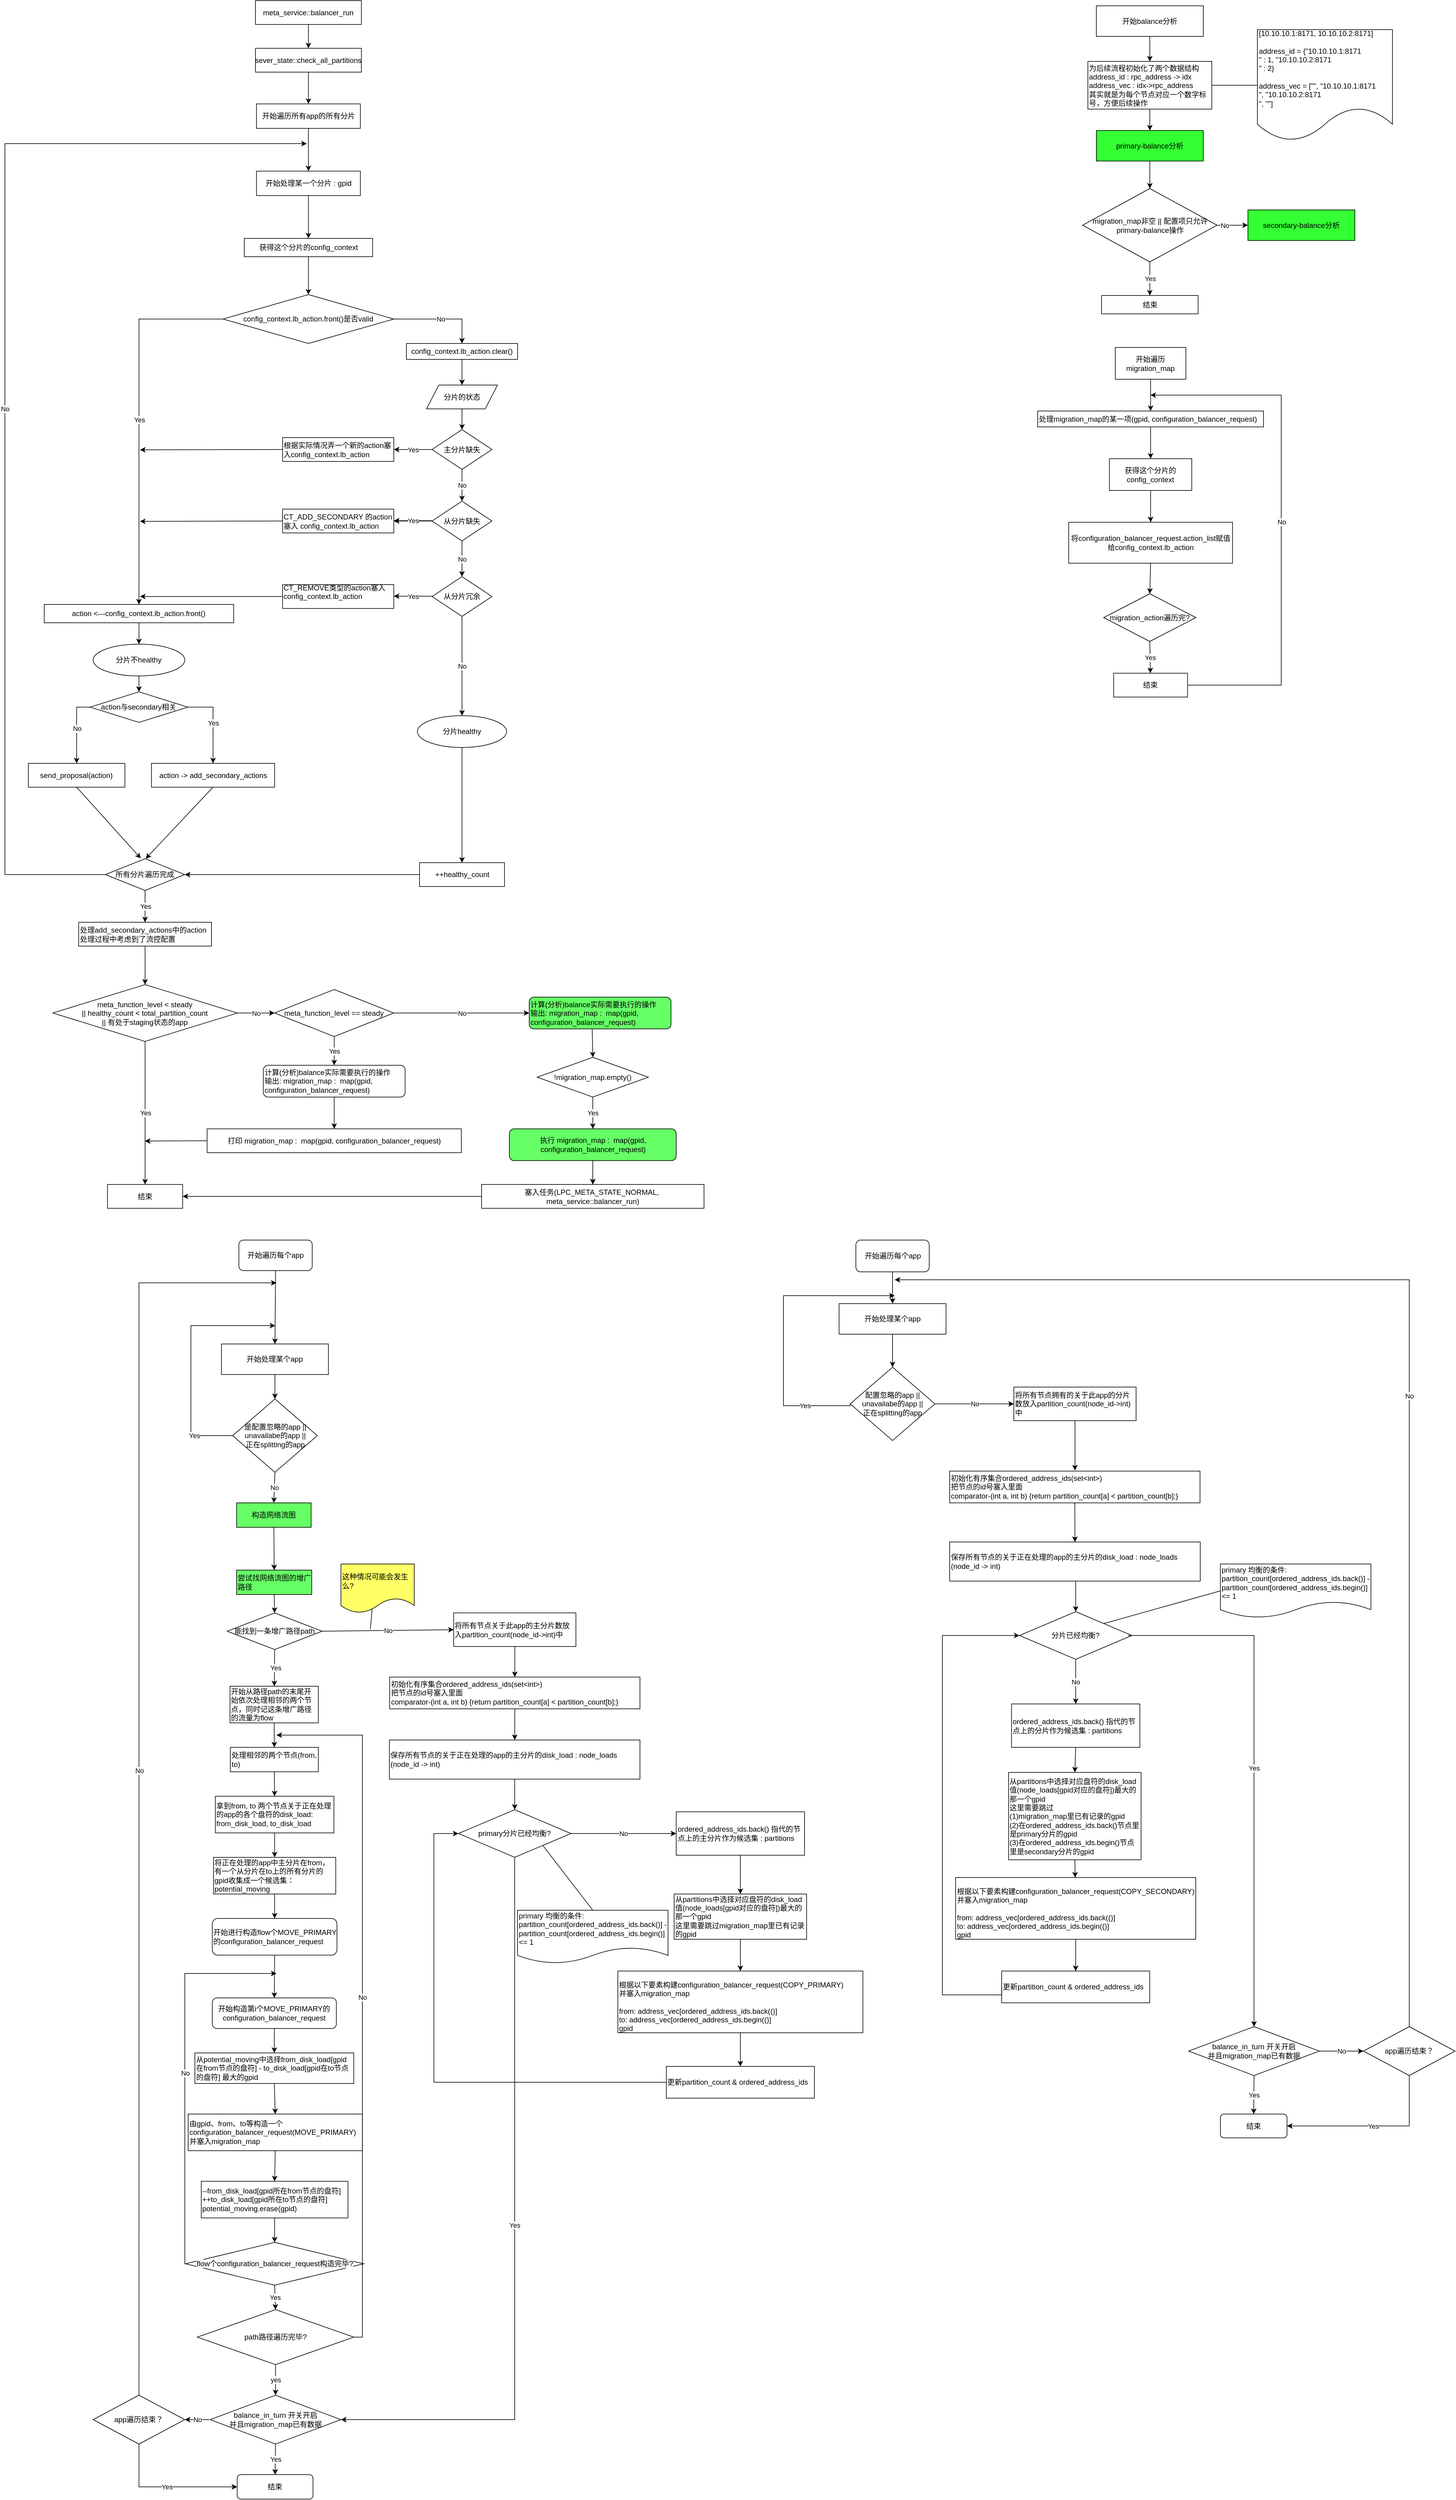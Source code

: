 <mxfile version="17.4.0" type="github">
  <diagram name="Page-1" id="edf60f1a-56cd-e834-aa8a-f176f3a09ee4">
    <mxGraphModel dx="1186" dy="764" grid="1" gridSize="13" guides="1" tooltips="1" connect="1" arrows="1" fold="1" page="1" pageScale="1" pageWidth="1200" pageHeight="1920" background="none" math="0" shadow="0">
      <root>
        <mxCell id="0" />
        <mxCell id="1" parent="0" />
        <mxCell id="inHCAh-rtTuk2Lil4JLo-1" value="开始遍历所有app的所有分片" style="rounded=0;whiteSpace=wrap;html=1;" parent="1" vertex="1">
          <mxGeometry x="489.69" y="221" width="170" height="40" as="geometry" />
        </mxCell>
        <mxCell id="inHCAh-rtTuk2Lil4JLo-2" value="开始处理某一个分片 : gpid" style="rounded=0;whiteSpace=wrap;html=1;" parent="1" vertex="1">
          <mxGeometry x="489.69" y="331" width="170" height="40" as="geometry" />
        </mxCell>
        <mxCell id="inHCAh-rtTuk2Lil4JLo-3" value="获得这个分片的config_context" style="rounded=0;whiteSpace=wrap;html=1;align=center;" parent="1" vertex="1">
          <mxGeometry x="469.69" y="441" width="210" height="30" as="geometry" />
        </mxCell>
        <mxCell id="inHCAh-rtTuk2Lil4JLo-4" value="config_context.lb_action.front()是否valid" style="rhombus;whiteSpace=wrap;html=1;" parent="1" vertex="1">
          <mxGeometry x="435" y="533" width="279.38" height="80" as="geometry" />
        </mxCell>
        <mxCell id="inHCAh-rtTuk2Lil4JLo-5" value="action &amp;lt;---config_context.lb_action.front()" style="rounded=0;whiteSpace=wrap;html=1;" parent="1" vertex="1">
          <mxGeometry x="142.38" y="1040" width="310" height="30" as="geometry" />
        </mxCell>
        <mxCell id="inHCAh-rtTuk2Lil4JLo-13" value="action与secondary相关" style="rhombus;whiteSpace=wrap;html=1;" parent="1" vertex="1">
          <mxGeometry x="217.38" y="1183" width="160" height="50" as="geometry" />
        </mxCell>
        <mxCell id="inHCAh-rtTuk2Lil4JLo-14" value="send_proposal(action)" style="rounded=0;whiteSpace=wrap;html=1;" parent="1" vertex="1">
          <mxGeometry x="116.38" y="1300" width="158" height="39" as="geometry" />
        </mxCell>
        <mxCell id="inHCAh-rtTuk2Lil4JLo-15" value="action -&amp;gt; add_secondary_actions" style="rounded=0;whiteSpace=wrap;html=1;" parent="1" vertex="1">
          <mxGeometry x="317.88" y="1300" width="201.5" height="39" as="geometry" />
        </mxCell>
        <mxCell id="inHCAh-rtTuk2Lil4JLo-18" value="meta_function_level &amp;lt; steady&lt;br&gt;|| healthy_count &amp;lt; total_partition_count&lt;br&gt;|| 有处于staging状态的app" style="rhombus;whiteSpace=wrap;html=1;align=center;" parent="1" vertex="1">
          <mxGeometry x="156.38" y="1662" width="302" height="93" as="geometry" />
        </mxCell>
        <mxCell id="inHCAh-rtTuk2Lil4JLo-19" value="结束" style="rounded=0;whiteSpace=wrap;html=1;" parent="1" vertex="1">
          <mxGeometry x="245.88" y="1989" width="123" height="39" as="geometry" />
        </mxCell>
        <mxCell id="inHCAh-rtTuk2Lil4JLo-20" value="meta_function_level == steady" style="rhombus;whiteSpace=wrap;html=1;" parent="1" vertex="1">
          <mxGeometry x="519.38" y="1670" width="195" height="77" as="geometry" />
        </mxCell>
        <mxCell id="inHCAh-rtTuk2Lil4JLo-22" value="&lt;span&gt;计算(分析)balance实际需要执行的操作&lt;/span&gt;&lt;br&gt;&lt;span&gt;输出: migration_map :&amp;nbsp;&amp;nbsp;&lt;/span&gt;&lt;span&gt;map(gpid, configuration_balancer_request)&lt;/span&gt;" style="rounded=1;whiteSpace=wrap;html=1;align=left;" parent="1" vertex="1">
          <mxGeometry x="500.88" y="1794" width="232" height="52" as="geometry" />
        </mxCell>
        <mxCell id="inHCAh-rtTuk2Lil4JLo-24" value="!migration_map.empty()" style="rhombus;whiteSpace=wrap;html=1;" parent="1" vertex="1">
          <mxGeometry x="949" y="1781" width="182" height="65" as="geometry" />
        </mxCell>
        <mxCell id="inHCAh-rtTuk2Lil4JLo-26" value="&lt;span style=&quot;text-align: left&quot;&gt;打印 migration_map :&amp;nbsp;&amp;nbsp;&lt;/span&gt;&lt;span style=&quot;text-align: left&quot;&gt;map(gpid, configuration_balancer_request)&lt;/span&gt;" style="rounded=0;whiteSpace=wrap;html=1;" parent="1" vertex="1">
          <mxGeometry x="408.88" y="1898" width="416" height="39" as="geometry" />
        </mxCell>
        <mxCell id="inHCAh-rtTuk2Lil4JLo-27" value="塞入任务(LPC_META_STATE_NORMAL,&amp;nbsp; meta_service::balancer_run)" style="rounded=0;whiteSpace=wrap;html=1;" parent="1" vertex="1">
          <mxGeometry x="858" y="1989" width="364" height="39" as="geometry" />
        </mxCell>
        <mxCell id="inHCAh-rtTuk2Lil4JLo-28" value="" style="endArrow=classic;html=1;rounded=0;exitX=0.5;exitY=1;exitDx=0;exitDy=0;entryX=0.5;entryY=0;entryDx=0;entryDy=0;" parent="1" source="inHCAh-rtTuk2Lil4JLo-1" target="inHCAh-rtTuk2Lil4JLo-2" edge="1">
          <mxGeometry width="50" height="50" relative="1" as="geometry">
            <mxPoint x="698" y="466" as="sourcePoint" />
            <mxPoint x="748" y="416" as="targetPoint" />
          </mxGeometry>
        </mxCell>
        <mxCell id="inHCAh-rtTuk2Lil4JLo-29" value="" style="endArrow=classic;html=1;rounded=0;exitX=0.5;exitY=1;exitDx=0;exitDy=0;entryX=0.5;entryY=0;entryDx=0;entryDy=0;" parent="1" source="inHCAh-rtTuk2Lil4JLo-2" target="inHCAh-rtTuk2Lil4JLo-3" edge="1">
          <mxGeometry width="50" height="50" relative="1" as="geometry">
            <mxPoint x="698" y="596" as="sourcePoint" />
            <mxPoint x="748" y="546" as="targetPoint" />
          </mxGeometry>
        </mxCell>
        <mxCell id="inHCAh-rtTuk2Lil4JLo-30" value="" style="endArrow=classic;html=1;rounded=0;exitX=0.5;exitY=1;exitDx=0;exitDy=0;entryX=0.5;entryY=0;entryDx=0;entryDy=0;" parent="1" source="inHCAh-rtTuk2Lil4JLo-3" target="inHCAh-rtTuk2Lil4JLo-4" edge="1">
          <mxGeometry width="50" height="50" relative="1" as="geometry">
            <mxPoint x="698" y="700" as="sourcePoint" />
            <mxPoint x="748" y="650" as="targetPoint" />
          </mxGeometry>
        </mxCell>
        <mxCell id="inHCAh-rtTuk2Lil4JLo-33" value="分片不healthy" style="ellipse;whiteSpace=wrap;html=1;" parent="1" vertex="1">
          <mxGeometry x="222.38" y="1105" width="150" height="52" as="geometry" />
        </mxCell>
        <mxCell id="inHCAh-rtTuk2Lil4JLo-34" value="分片的状态" style="shape=parallelogram;perimeter=parallelogramPerimeter;whiteSpace=wrap;html=1;fixedSize=1;" parent="1" vertex="1">
          <mxGeometry x="768" y="681" width="116" height="39" as="geometry" />
        </mxCell>
        <mxCell id="inHCAh-rtTuk2Lil4JLo-35" value="主分片缺失" style="rhombus;whiteSpace=wrap;html=1;" parent="1" vertex="1">
          <mxGeometry x="777" y="754" width="98" height="65" as="geometry" />
        </mxCell>
        <mxCell id="inHCAh-rtTuk2Lil4JLo-113" value="" style="edgeStyle=orthogonalEdgeStyle;rounded=0;orthogonalLoop=1;jettySize=auto;html=1;" parent="1" source="inHCAh-rtTuk2Lil4JLo-36" target="inHCAh-rtTuk2Lil4JLo-84" edge="1">
          <mxGeometry relative="1" as="geometry" />
        </mxCell>
        <mxCell id="inHCAh-rtTuk2Lil4JLo-36" value="从分片缺失" style="rhombus;whiteSpace=wrap;html=1;" parent="1" vertex="1">
          <mxGeometry x="777" y="871" width="98" height="65" as="geometry" />
        </mxCell>
        <mxCell id="inHCAh-rtTuk2Lil4JLo-37" value="从分片冗余" style="rhombus;whiteSpace=wrap;html=1;" parent="1" vertex="1">
          <mxGeometry x="777" y="994.5" width="98" height="65" as="geometry" />
        </mxCell>
        <mxCell id="inHCAh-rtTuk2Lil4JLo-38" value="" style="endArrow=classic;html=1;rounded=0;exitX=0.5;exitY=1;exitDx=0;exitDy=0;entryX=0.5;entryY=0;entryDx=0;entryDy=0;" parent="1" source="inHCAh-rtTuk2Lil4JLo-34" target="inHCAh-rtTuk2Lil4JLo-35" edge="1">
          <mxGeometry width="50" height="50" relative="1" as="geometry">
            <mxPoint x="663" y="895" as="sourcePoint" />
            <mxPoint x="713" y="845" as="targetPoint" />
          </mxGeometry>
        </mxCell>
        <mxCell id="inHCAh-rtTuk2Lil4JLo-44" value="" style="endArrow=classic;html=1;rounded=0;exitX=0.5;exitY=1;exitDx=0;exitDy=0;entryX=0.5;entryY=0;entryDx=0;entryDy=0;" parent="1" source="inHCAh-rtTuk2Lil4JLo-35" target="inHCAh-rtTuk2Lil4JLo-36" edge="1">
          <mxGeometry relative="1" as="geometry">
            <mxPoint x="572" y="897" as="sourcePoint" />
            <mxPoint x="732" y="897" as="targetPoint" />
          </mxGeometry>
        </mxCell>
        <mxCell id="inHCAh-rtTuk2Lil4JLo-45" value="No" style="edgeLabel;resizable=0;html=1;align=center;verticalAlign=middle;" parent="inHCAh-rtTuk2Lil4JLo-44" connectable="0" vertex="1">
          <mxGeometry relative="1" as="geometry" />
        </mxCell>
        <mxCell id="inHCAh-rtTuk2Lil4JLo-47" value="" style="endArrow=classic;html=1;rounded=0;entryX=0.5;entryY=0;entryDx=0;entryDy=0;exitX=0.5;exitY=1;exitDx=0;exitDy=0;" parent="1" source="inHCAh-rtTuk2Lil4JLo-36" target="inHCAh-rtTuk2Lil4JLo-37" edge="1">
          <mxGeometry relative="1" as="geometry">
            <mxPoint x="910" y="936" as="sourcePoint" />
            <mxPoint x="839" y="884" as="targetPoint" />
          </mxGeometry>
        </mxCell>
        <mxCell id="inHCAh-rtTuk2Lil4JLo-48" value="No" style="edgeLabel;resizable=0;html=1;align=center;verticalAlign=middle;" parent="inHCAh-rtTuk2Lil4JLo-47" connectable="0" vertex="1">
          <mxGeometry relative="1" as="geometry" />
        </mxCell>
        <mxCell id="inHCAh-rtTuk2Lil4JLo-49" value="" style="endArrow=classic;html=1;rounded=0;entryX=0.5;entryY=0;entryDx=0;entryDy=0;exitX=0.5;exitY=1;exitDx=0;exitDy=0;" parent="1" source="inHCAh-rtTuk2Lil4JLo-37" target="inHCAh-rtTuk2Lil4JLo-63" edge="1">
          <mxGeometry relative="1" as="geometry">
            <mxPoint x="1001" y="988" as="sourcePoint" />
            <mxPoint x="826" y="1079" as="targetPoint" />
          </mxGeometry>
        </mxCell>
        <mxCell id="inHCAh-rtTuk2Lil4JLo-50" value="No" style="edgeLabel;resizable=0;html=1;align=center;verticalAlign=middle;" parent="inHCAh-rtTuk2Lil4JLo-49" connectable="0" vertex="1">
          <mxGeometry relative="1" as="geometry" />
        </mxCell>
        <mxCell id="inHCAh-rtTuk2Lil4JLo-51" value="" style="endArrow=classic;html=1;rounded=0;exitX=0.5;exitY=1;exitDx=0;exitDy=0;entryX=0.5;entryY=0;entryDx=0;entryDy=0;" parent="1" source="inHCAh-rtTuk2Lil4JLo-5" target="inHCAh-rtTuk2Lil4JLo-33" edge="1">
          <mxGeometry width="50" height="50" relative="1" as="geometry">
            <mxPoint x="571.38" y="1194" as="sourcePoint" />
            <mxPoint x="621.38" y="1144" as="targetPoint" />
          </mxGeometry>
        </mxCell>
        <mxCell id="inHCAh-rtTuk2Lil4JLo-52" value="" style="endArrow=classic;html=1;rounded=0;exitX=0;exitY=0.5;exitDx=0;exitDy=0;entryX=0.5;entryY=0;entryDx=0;entryDy=0;edgeStyle=orthogonalEdgeStyle;" parent="1" source="inHCAh-rtTuk2Lil4JLo-4" target="inHCAh-rtTuk2Lil4JLo-5" edge="1">
          <mxGeometry relative="1" as="geometry">
            <mxPoint x="494" y="637" as="sourcePoint" />
            <mxPoint x="698" y="663" as="targetPoint" />
          </mxGeometry>
        </mxCell>
        <mxCell id="inHCAh-rtTuk2Lil4JLo-53" value="Yes" style="edgeLabel;resizable=0;html=1;align=center;verticalAlign=middle;" parent="inHCAh-rtTuk2Lil4JLo-52" connectable="0" vertex="1">
          <mxGeometry relative="1" as="geometry" />
        </mxCell>
        <mxCell id="inHCAh-rtTuk2Lil4JLo-54" value="" style="endArrow=classic;html=1;rounded=0;exitX=1;exitY=0.5;exitDx=0;exitDy=0;entryX=0.5;entryY=0;entryDx=0;entryDy=0;edgeStyle=orthogonalEdgeStyle;" parent="1" source="inHCAh-rtTuk2Lil4JLo-4" target="inHCAh-rtTuk2Lil4JLo-81" edge="1">
          <mxGeometry relative="1" as="geometry">
            <mxPoint x="1047" y="533" as="sourcePoint" />
            <mxPoint x="962" y="641" as="targetPoint" />
          </mxGeometry>
        </mxCell>
        <mxCell id="inHCAh-rtTuk2Lil4JLo-55" value="No" style="edgeLabel;resizable=0;html=1;align=center;verticalAlign=middle;" parent="inHCAh-rtTuk2Lil4JLo-54" connectable="0" vertex="1">
          <mxGeometry relative="1" as="geometry" />
        </mxCell>
        <mxCell id="inHCAh-rtTuk2Lil4JLo-56" value="" style="endArrow=classic;html=1;rounded=0;exitX=0.5;exitY=1;exitDx=0;exitDy=0;entryX=0.5;entryY=0;entryDx=0;entryDy=0;" parent="1" source="inHCAh-rtTuk2Lil4JLo-33" target="inHCAh-rtTuk2Lil4JLo-13" edge="1">
          <mxGeometry width="50" height="50" relative="1" as="geometry">
            <mxPoint x="103.38" y="1103" as="sourcePoint" />
            <mxPoint x="153.38" y="1053" as="targetPoint" />
          </mxGeometry>
        </mxCell>
        <mxCell id="inHCAh-rtTuk2Lil4JLo-58" value="" style="endArrow=classic;html=1;rounded=0;exitX=0;exitY=0.5;exitDx=0;exitDy=0;edgeStyle=orthogonalEdgeStyle;entryX=0.5;entryY=0;entryDx=0;entryDy=0;" parent="1" source="inHCAh-rtTuk2Lil4JLo-13" target="inHCAh-rtTuk2Lil4JLo-14" edge="1">
          <mxGeometry relative="1" as="geometry">
            <mxPoint x="90.38" y="1235" as="sourcePoint" />
            <mxPoint x="195" y="1293.5" as="targetPoint" />
          </mxGeometry>
        </mxCell>
        <mxCell id="inHCAh-rtTuk2Lil4JLo-59" value="No" style="edgeLabel;resizable=0;html=1;align=center;verticalAlign=middle;" parent="inHCAh-rtTuk2Lil4JLo-58" connectable="0" vertex="1">
          <mxGeometry relative="1" as="geometry" />
        </mxCell>
        <mxCell id="inHCAh-rtTuk2Lil4JLo-60" value="" style="endArrow=classic;html=1;rounded=0;entryX=0.5;entryY=0;entryDx=0;entryDy=0;exitX=1;exitY=0.5;exitDx=0;exitDy=0;edgeStyle=orthogonalEdgeStyle;" parent="1" source="inHCAh-rtTuk2Lil4JLo-13" target="inHCAh-rtTuk2Lil4JLo-15" edge="1">
          <mxGeometry relative="1" as="geometry">
            <mxPoint x="230.38" y="1221" as="sourcePoint" />
            <mxPoint x="208.38" y="1313" as="targetPoint" />
          </mxGeometry>
        </mxCell>
        <mxCell id="inHCAh-rtTuk2Lil4JLo-61" value="Yes" style="edgeLabel;resizable=0;html=1;align=center;verticalAlign=middle;" parent="inHCAh-rtTuk2Lil4JLo-60" connectable="0" vertex="1">
          <mxGeometry relative="1" as="geometry" />
        </mxCell>
        <mxCell id="inHCAh-rtTuk2Lil4JLo-62" value="++healthy_count" style="rounded=0;whiteSpace=wrap;html=1;" parent="1" vertex="1">
          <mxGeometry x="756.5" y="1462.5" width="139" height="39" as="geometry" />
        </mxCell>
        <mxCell id="inHCAh-rtTuk2Lil4JLo-63" value="分片healthy" style="ellipse;whiteSpace=wrap;html=1;" parent="1" vertex="1">
          <mxGeometry x="753" y="1222" width="146" height="52" as="geometry" />
        </mxCell>
        <mxCell id="inHCAh-rtTuk2Lil4JLo-64" value="" style="endArrow=classic;html=1;rounded=0;exitX=0.5;exitY=1;exitDx=0;exitDy=0;entryX=0.5;entryY=0;entryDx=0;entryDy=0;" parent="1" source="inHCAh-rtTuk2Lil4JLo-63" target="inHCAh-rtTuk2Lil4JLo-62" edge="1">
          <mxGeometry width="50" height="50" relative="1" as="geometry">
            <mxPoint x="572" y="1194" as="sourcePoint" />
            <mxPoint x="622" y="1144" as="targetPoint" />
          </mxGeometry>
        </mxCell>
        <mxCell id="inHCAh-rtTuk2Lil4JLo-65" value="" style="endArrow=classic;html=1;rounded=0;exitX=0.5;exitY=1;exitDx=0;exitDy=0;entryX=0.463;entryY=-0.013;entryDx=0;entryDy=0;entryPerimeter=0;" parent="1" edge="1">
          <mxGeometry width="50" height="50" relative="1" as="geometry">
            <mxPoint x="195.38" y="1339" as="sourcePoint" />
            <mxPoint x="300.375" y="1455.493" as="targetPoint" />
          </mxGeometry>
        </mxCell>
        <mxCell id="inHCAh-rtTuk2Lil4JLo-66" value="" style="endArrow=classic;html=1;rounded=0;exitX=0.5;exitY=1;exitDx=0;exitDy=0;entryX=0.5;entryY=0;entryDx=0;entryDy=0;" parent="1" source="inHCAh-rtTuk2Lil4JLo-15" edge="1">
          <mxGeometry width="50" height="50" relative="1" as="geometry">
            <mxPoint x="493.38" y="1441" as="sourcePoint" />
            <mxPoint x="308.415" y="1456" as="targetPoint" />
          </mxGeometry>
        </mxCell>
        <mxCell id="inHCAh-rtTuk2Lil4JLo-68" value="处理add_secondary_actions中的action&lt;br&gt;处理过程中考虑到了流控配置" style="rounded=0;whiteSpace=wrap;html=1;align=left;" parent="1" vertex="1">
          <mxGeometry x="198.73" y="1560" width="217.31" height="39" as="geometry" />
        </mxCell>
        <mxCell id="inHCAh-rtTuk2Lil4JLo-69" value="所有分片遍历完成" style="rhombus;whiteSpace=wrap;html=1;" parent="1" vertex="1">
          <mxGeometry x="242.38" y="1456" width="130" height="52" as="geometry" />
        </mxCell>
        <mxCell id="inHCAh-rtTuk2Lil4JLo-71" value="" style="endArrow=classic;html=1;rounded=0;exitX=0;exitY=0.5;exitDx=0;exitDy=0;edgeStyle=orthogonalEdgeStyle;" parent="1" source="inHCAh-rtTuk2Lil4JLo-69" edge="1">
          <mxGeometry relative="1" as="geometry">
            <mxPoint x="117" y="1235" as="sourcePoint" />
            <mxPoint x="572" y="286" as="targetPoint" />
            <Array as="points">
              <mxPoint x="78" y="1482" />
              <mxPoint x="78" y="286" />
            </Array>
          </mxGeometry>
        </mxCell>
        <mxCell id="inHCAh-rtTuk2Lil4JLo-72" value="No" style="edgeLabel;resizable=0;html=1;align=center;verticalAlign=middle;" parent="inHCAh-rtTuk2Lil4JLo-71" connectable="0" vertex="1">
          <mxGeometry relative="1" as="geometry" />
        </mxCell>
        <mxCell id="inHCAh-rtTuk2Lil4JLo-74" value="" style="endArrow=classic;html=1;rounded=0;exitX=0.5;exitY=1;exitDx=0;exitDy=0;entryX=0.5;entryY=0;entryDx=0;entryDy=0;" parent="1" source="inHCAh-rtTuk2Lil4JLo-69" target="inHCAh-rtTuk2Lil4JLo-68" edge="1">
          <mxGeometry relative="1" as="geometry">
            <mxPoint x="169" y="1306.5" as="sourcePoint" />
            <mxPoint x="269" y="1306.5" as="targetPoint" />
          </mxGeometry>
        </mxCell>
        <mxCell id="inHCAh-rtTuk2Lil4JLo-75" value="Yes" style="edgeLabel;resizable=0;html=1;align=center;verticalAlign=middle;" parent="inHCAh-rtTuk2Lil4JLo-74" connectable="0" vertex="1">
          <mxGeometry relative="1" as="geometry" />
        </mxCell>
        <mxCell id="inHCAh-rtTuk2Lil4JLo-77" value="" style="endArrow=classic;html=1;rounded=0;exitX=0;exitY=0.5;exitDx=0;exitDy=0;entryX=1;entryY=0.5;entryDx=0;entryDy=0;" parent="1" source="inHCAh-rtTuk2Lil4JLo-62" target="inHCAh-rtTuk2Lil4JLo-69" edge="1">
          <mxGeometry relative="1" as="geometry">
            <mxPoint x="585" y="1261" as="sourcePoint" />
            <mxPoint x="685" y="1261" as="targetPoint" />
          </mxGeometry>
        </mxCell>
        <mxCell id="inHCAh-rtTuk2Lil4JLo-79" value="" style="endArrow=classic;html=1;rounded=0;exitX=0.5;exitY=1;exitDx=0;exitDy=0;entryX=0.5;entryY=0;entryDx=0;entryDy=0;" parent="1" source="inHCAh-rtTuk2Lil4JLo-68" target="inHCAh-rtTuk2Lil4JLo-18" edge="1">
          <mxGeometry width="50" height="50" relative="1" as="geometry">
            <mxPoint x="533" y="1590" as="sourcePoint" />
            <mxPoint x="583" y="1540" as="targetPoint" />
          </mxGeometry>
        </mxCell>
        <mxCell id="inHCAh-rtTuk2Lil4JLo-81" value="&lt;span&gt;config_context.lb_action.clear()&lt;/span&gt;" style="rounded=0;whiteSpace=wrap;html=1;" parent="1" vertex="1">
          <mxGeometry x="735" y="613" width="182" height="26" as="geometry" />
        </mxCell>
        <mxCell id="inHCAh-rtTuk2Lil4JLo-82" value="" style="endArrow=classic;html=1;rounded=0;exitX=0.5;exitY=1;exitDx=0;exitDy=0;" parent="1" source="inHCAh-rtTuk2Lil4JLo-81" target="inHCAh-rtTuk2Lil4JLo-34" edge="1">
          <mxGeometry width="50" height="50" relative="1" as="geometry">
            <mxPoint x="533" y="791" as="sourcePoint" />
            <mxPoint x="583" y="741" as="targetPoint" />
          </mxGeometry>
        </mxCell>
        <mxCell id="inHCAh-rtTuk2Lil4JLo-83" value="根据实际情况弄一个新的action塞入config_context.lb_action" style="rounded=0;whiteSpace=wrap;html=1;align=left;" parent="1" vertex="1">
          <mxGeometry x="532.38" y="767" width="182" height="39" as="geometry" />
        </mxCell>
        <mxCell id="inHCAh-rtTuk2Lil4JLo-84" value="CT_ADD_SECONDARY 的action塞入 config_context.lb_action" style="rounded=0;whiteSpace=wrap;html=1;align=left;" parent="1" vertex="1">
          <mxGeometry x="532.38" y="884" width="182" height="39" as="geometry" />
        </mxCell>
        <mxCell id="inHCAh-rtTuk2Lil4JLo-85" value="CT_REMOVE类型的action塞入config_context.lb_action&lt;br&gt;&amp;nbsp;" style="rounded=0;whiteSpace=wrap;html=1;align=left;" parent="1" vertex="1">
          <mxGeometry x="532.38" y="1007.5" width="182" height="39" as="geometry" />
        </mxCell>
        <mxCell id="inHCAh-rtTuk2Lil4JLo-87" value="" style="endArrow=classic;html=1;rounded=0;exitX=0.5;exitY=1;exitDx=0;exitDy=0;entryX=0.5;entryY=0;entryDx=0;entryDy=0;" parent="1" source="inHCAh-rtTuk2Lil4JLo-20" target="inHCAh-rtTuk2Lil4JLo-22" edge="1">
          <mxGeometry relative="1" as="geometry">
            <mxPoint x="637" y="1781" as="sourcePoint" />
            <mxPoint x="737" y="1781" as="targetPoint" />
          </mxGeometry>
        </mxCell>
        <mxCell id="inHCAh-rtTuk2Lil4JLo-88" value="Yes" style="edgeLabel;resizable=0;html=1;align=center;verticalAlign=middle;" parent="inHCAh-rtTuk2Lil4JLo-87" connectable="0" vertex="1">
          <mxGeometry relative="1" as="geometry" />
        </mxCell>
        <mxCell id="inHCAh-rtTuk2Lil4JLo-89" value="" style="endArrow=classic;html=1;rounded=0;exitX=0;exitY=0.5;exitDx=0;exitDy=0;" parent="1" source="inHCAh-rtTuk2Lil4JLo-26" edge="1">
          <mxGeometry width="50" height="50" relative="1" as="geometry">
            <mxPoint x="169" y="1870" as="sourcePoint" />
            <mxPoint x="307" y="1918" as="targetPoint" />
          </mxGeometry>
        </mxCell>
        <mxCell id="inHCAh-rtTuk2Lil4JLo-90" value="" style="endArrow=classic;html=1;rounded=0;exitX=0.5;exitY=1;exitDx=0;exitDy=0;entryX=0.5;entryY=0;entryDx=0;entryDy=0;" parent="1" source="inHCAh-rtTuk2Lil4JLo-22" target="inHCAh-rtTuk2Lil4JLo-26" edge="1">
          <mxGeometry width="50" height="50" relative="1" as="geometry">
            <mxPoint x="208" y="1857" as="sourcePoint" />
            <mxPoint x="258" y="1807" as="targetPoint" />
          </mxGeometry>
        </mxCell>
        <mxCell id="inHCAh-rtTuk2Lil4JLo-92" value="&lt;span&gt;计算(分析)balance实际需要执行的操作&lt;/span&gt;&lt;br&gt;&lt;span&gt;输出: migration_map :&amp;nbsp;&amp;nbsp;&lt;/span&gt;&lt;span&gt;map(gpid, configuration_balancer_request)&lt;/span&gt;" style="rounded=1;whiteSpace=wrap;html=1;align=left;fillColor=#66FF66;" parent="1" vertex="1">
          <mxGeometry x="936" y="1682.5" width="232" height="52" as="geometry" />
        </mxCell>
        <mxCell id="inHCAh-rtTuk2Lil4JLo-93" value="" style="endArrow=classic;html=1;rounded=0;exitX=0.5;exitY=1;exitDx=0;exitDy=0;entryX=0.5;entryY=0;entryDx=0;entryDy=0;" parent="1" source="inHCAh-rtTuk2Lil4JLo-18" target="inHCAh-rtTuk2Lil4JLo-19" edge="1">
          <mxGeometry relative="1" as="geometry">
            <mxPoint x="312" y="1820" as="sourcePoint" />
            <mxPoint x="412" y="1820" as="targetPoint" />
          </mxGeometry>
        </mxCell>
        <mxCell id="inHCAh-rtTuk2Lil4JLo-94" value="Yes" style="edgeLabel;resizable=0;html=1;align=center;verticalAlign=middle;" parent="inHCAh-rtTuk2Lil4JLo-93" connectable="0" vertex="1">
          <mxGeometry relative="1" as="geometry" />
        </mxCell>
        <mxCell id="inHCAh-rtTuk2Lil4JLo-95" value="" style="endArrow=classic;html=1;rounded=0;exitX=1;exitY=0.5;exitDx=0;exitDy=0;entryX=0;entryY=0.5;entryDx=0;entryDy=0;" parent="1" source="inHCAh-rtTuk2Lil4JLo-18" target="inHCAh-rtTuk2Lil4JLo-20" edge="1">
          <mxGeometry relative="1" as="geometry">
            <mxPoint x="481" y="1651" as="sourcePoint" />
            <mxPoint x="581" y="1651" as="targetPoint" />
          </mxGeometry>
        </mxCell>
        <mxCell id="inHCAh-rtTuk2Lil4JLo-96" value="No" style="edgeLabel;resizable=0;html=1;align=center;verticalAlign=middle;" parent="inHCAh-rtTuk2Lil4JLo-95" connectable="0" vertex="1">
          <mxGeometry relative="1" as="geometry" />
        </mxCell>
        <mxCell id="inHCAh-rtTuk2Lil4JLo-98" value="" style="endArrow=classic;html=1;rounded=0;entryX=0;entryY=0.5;entryDx=0;entryDy=0;exitX=1;exitY=0.5;exitDx=0;exitDy=0;" parent="1" source="inHCAh-rtTuk2Lil4JLo-20" target="inHCAh-rtTuk2Lil4JLo-92" edge="1">
          <mxGeometry relative="1" as="geometry">
            <mxPoint x="715" y="1703" as="sourcePoint" />
            <mxPoint x="815" y="1703" as="targetPoint" />
          </mxGeometry>
        </mxCell>
        <mxCell id="inHCAh-rtTuk2Lil4JLo-99" value="No" style="edgeLabel;resizable=0;html=1;align=center;verticalAlign=middle;" parent="inHCAh-rtTuk2Lil4JLo-98" connectable="0" vertex="1">
          <mxGeometry relative="1" as="geometry" />
        </mxCell>
        <mxCell id="inHCAh-rtTuk2Lil4JLo-100" value="" style="endArrow=classic;html=1;rounded=0;exitX=0.444;exitY=0.99;exitDx=0;exitDy=0;exitPerimeter=0;entryX=0.5;entryY=0;entryDx=0;entryDy=0;" parent="1" source="inHCAh-rtTuk2Lil4JLo-92" target="inHCAh-rtTuk2Lil4JLo-24" edge="1">
          <mxGeometry width="50" height="50" relative="1" as="geometry">
            <mxPoint x="1079" y="1805" as="sourcePoint" />
            <mxPoint x="1129" y="1755" as="targetPoint" />
          </mxGeometry>
        </mxCell>
        <mxCell id="inHCAh-rtTuk2Lil4JLo-102" value="" style="endArrow=classic;html=1;rounded=0;exitX=0.5;exitY=1;exitDx=0;exitDy=0;" parent="1" target="inHCAh-rtTuk2Lil4JLo-27" edge="1">
          <mxGeometry width="50" height="50" relative="1" as="geometry">
            <mxPoint x="1040" y="1937" as="sourcePoint" />
            <mxPoint x="1272" y="1859" as="targetPoint" />
          </mxGeometry>
        </mxCell>
        <mxCell id="inHCAh-rtTuk2Lil4JLo-103" value="" style="endArrow=classic;html=1;rounded=0;exitX=0.5;exitY=1;exitDx=0;exitDy=0;" parent="1" source="inHCAh-rtTuk2Lil4JLo-24" edge="1">
          <mxGeometry relative="1" as="geometry">
            <mxPoint x="1170" y="1833" as="sourcePoint" />
            <mxPoint x="1040" y="1898" as="targetPoint" />
          </mxGeometry>
        </mxCell>
        <mxCell id="inHCAh-rtTuk2Lil4JLo-104" value="Yes" style="edgeLabel;resizable=0;html=1;align=center;verticalAlign=middle;" parent="inHCAh-rtTuk2Lil4JLo-103" connectable="0" vertex="1">
          <mxGeometry relative="1" as="geometry" />
        </mxCell>
        <mxCell id="inHCAh-rtTuk2Lil4JLo-105" value="" style="endArrow=classic;html=1;rounded=0;exitX=0;exitY=0.5;exitDx=0;exitDy=0;entryX=1;entryY=0.5;entryDx=0;entryDy=0;" parent="1" source="inHCAh-rtTuk2Lil4JLo-27" target="inHCAh-rtTuk2Lil4JLo-19" edge="1">
          <mxGeometry width="50" height="50" relative="1" as="geometry">
            <mxPoint x="637" y="2104" as="sourcePoint" />
            <mxPoint x="687" y="2054" as="targetPoint" />
          </mxGeometry>
        </mxCell>
        <mxCell id="inHCAh-rtTuk2Lil4JLo-106" value="" style="endArrow=classic;html=1;rounded=0;exitX=0;exitY=0.5;exitDx=0;exitDy=0;entryX=1;entryY=0.5;entryDx=0;entryDy=0;" parent="1" source="inHCAh-rtTuk2Lil4JLo-35" target="inHCAh-rtTuk2Lil4JLo-83" edge="1">
          <mxGeometry relative="1" as="geometry">
            <mxPoint x="689" y="845" as="sourcePoint" />
            <mxPoint x="789" y="845" as="targetPoint" />
          </mxGeometry>
        </mxCell>
        <mxCell id="inHCAh-rtTuk2Lil4JLo-107" value="Yes" style="edgeLabel;resizable=0;html=1;align=center;verticalAlign=middle;" parent="inHCAh-rtTuk2Lil4JLo-106" connectable="0" vertex="1">
          <mxGeometry relative="1" as="geometry" />
        </mxCell>
        <mxCell id="inHCAh-rtTuk2Lil4JLo-109" value="" style="endArrow=classic;html=1;rounded=0;entryX=1;entryY=0.5;entryDx=0;entryDy=0;" parent="1" edge="1">
          <mxGeometry relative="1" as="geometry">
            <mxPoint x="777" y="903" as="sourcePoint" />
            <mxPoint x="714.38" y="903" as="targetPoint" />
          </mxGeometry>
        </mxCell>
        <mxCell id="inHCAh-rtTuk2Lil4JLo-110" value="Yes" style="edgeLabel;resizable=0;html=1;align=center;verticalAlign=middle;" parent="inHCAh-rtTuk2Lil4JLo-109" connectable="0" vertex="1">
          <mxGeometry relative="1" as="geometry" />
        </mxCell>
        <mxCell id="inHCAh-rtTuk2Lil4JLo-111" value="" style="endArrow=classic;html=1;rounded=0;exitX=0;exitY=0.5;exitDx=0;exitDy=0;entryX=1;entryY=0.5;entryDx=0;entryDy=0;" parent="1" edge="1">
          <mxGeometry relative="1" as="geometry">
            <mxPoint x="777" y="1026.5" as="sourcePoint" />
            <mxPoint x="714.38" y="1026.5" as="targetPoint" />
          </mxGeometry>
        </mxCell>
        <mxCell id="inHCAh-rtTuk2Lil4JLo-112" value="Yes" style="edgeLabel;resizable=0;html=1;align=center;verticalAlign=middle;" parent="inHCAh-rtTuk2Lil4JLo-111" connectable="0" vertex="1">
          <mxGeometry relative="1" as="geometry" />
        </mxCell>
        <mxCell id="inHCAh-rtTuk2Lil4JLo-114" value="" style="endArrow=classic;html=1;rounded=0;exitX=0;exitY=0.5;exitDx=0;exitDy=0;" parent="1" source="inHCAh-rtTuk2Lil4JLo-83" edge="1">
          <mxGeometry width="50" height="50" relative="1" as="geometry">
            <mxPoint x="416" y="895" as="sourcePoint" />
            <mxPoint x="299" y="787" as="targetPoint" />
          </mxGeometry>
        </mxCell>
        <mxCell id="inHCAh-rtTuk2Lil4JLo-115" value="" style="endArrow=classic;html=1;rounded=0;exitX=0;exitY=0.5;exitDx=0;exitDy=0;" parent="1" source="inHCAh-rtTuk2Lil4JLo-84" edge="1">
          <mxGeometry width="50" height="50" relative="1" as="geometry">
            <mxPoint x="390" y="947" as="sourcePoint" />
            <mxPoint x="299" y="904" as="targetPoint" />
          </mxGeometry>
        </mxCell>
        <mxCell id="inHCAh-rtTuk2Lil4JLo-116" value="" style="endArrow=classic;html=1;rounded=0;exitX=0;exitY=0.5;exitDx=0;exitDy=0;" parent="1" source="inHCAh-rtTuk2Lil4JLo-85" edge="1">
          <mxGeometry width="50" height="50" relative="1" as="geometry">
            <mxPoint x="455" y="999" as="sourcePoint" />
            <mxPoint x="299" y="1027" as="targetPoint" />
          </mxGeometry>
        </mxCell>
        <mxCell id="inHCAh-rtTuk2Lil4JLo-118" value="" style="edgeStyle=orthogonalEdgeStyle;rounded=0;orthogonalLoop=1;jettySize=auto;html=1;" parent="1" source="inHCAh-rtTuk2Lil4JLo-117" target="inHCAh-rtTuk2Lil4JLo-27" edge="1">
          <mxGeometry relative="1" as="geometry" />
        </mxCell>
        <mxCell id="inHCAh-rtTuk2Lil4JLo-117" value="&lt;span style=&quot;text-align: left&quot;&gt;执行 migration_map :&amp;nbsp;&amp;nbsp;&lt;/span&gt;&lt;span style=&quot;text-align: left&quot;&gt;map(gpid, configuration_balancer_request)&lt;/span&gt;" style="rounded=1;whiteSpace=wrap;html=1;fillColor=#66FF66;" parent="1" vertex="1">
          <mxGeometry x="903.5" y="1898" width="273" height="52" as="geometry" />
        </mxCell>
        <mxCell id="inHCAh-rtTuk2Lil4JLo-119" value="meta_service::balancer_run" style="rounded=0;whiteSpace=wrap;html=1;fillColor=#FFFFFF;" parent="1" vertex="1">
          <mxGeometry x="488.04" y="52" width="173.31" height="39" as="geometry" />
        </mxCell>
        <mxCell id="inHCAh-rtTuk2Lil4JLo-120" value="sever_state::check_all_partitions" style="rounded=0;whiteSpace=wrap;html=1;fillColor=#FFFFFF;" parent="1" vertex="1">
          <mxGeometry x="488.03" y="130" width="173.31" height="39" as="geometry" />
        </mxCell>
        <mxCell id="inHCAh-rtTuk2Lil4JLo-121" value="" style="endArrow=classic;html=1;rounded=0;exitX=0.5;exitY=1;exitDx=0;exitDy=0;entryX=0.5;entryY=0;entryDx=0;entryDy=0;" parent="1" source="inHCAh-rtTuk2Lil4JLo-119" target="inHCAh-rtTuk2Lil4JLo-120" edge="1">
          <mxGeometry width="50" height="50" relative="1" as="geometry">
            <mxPoint x="273" y="167" as="sourcePoint" />
            <mxPoint x="323" y="117" as="targetPoint" />
          </mxGeometry>
        </mxCell>
        <mxCell id="inHCAh-rtTuk2Lil4JLo-122" value="" style="endArrow=classic;html=1;rounded=0;exitX=0.5;exitY=1;exitDx=0;exitDy=0;entryX=0.5;entryY=0;entryDx=0;entryDy=0;" parent="1" source="inHCAh-rtTuk2Lil4JLo-120" target="inHCAh-rtTuk2Lil4JLo-1" edge="1">
          <mxGeometry width="50" height="50" relative="1" as="geometry">
            <mxPoint x="587.695" y="104" as="sourcePoint" />
            <mxPoint x="587.685" y="143" as="targetPoint" />
          </mxGeometry>
        </mxCell>
        <mxCell id="0hxDmn6Wgr_d0VM1-wjn-1" value="开始balance分析" style="rounded=0;whiteSpace=wrap;html=1;" vertex="1" parent="1">
          <mxGeometry x="1864" y="60.5" width="175" height="50" as="geometry" />
        </mxCell>
        <mxCell id="0hxDmn6Wgr_d0VM1-wjn-2" value="primary-balance分析" style="rounded=0;whiteSpace=wrap;html=1;fillColor=#33FF33;" vertex="1" parent="1">
          <mxGeometry x="1864" y="264.5" width="175" height="50" as="geometry" />
        </mxCell>
        <mxCell id="0hxDmn6Wgr_d0VM1-wjn-3" value="secondary-balance分析" style="rounded=0;whiteSpace=wrap;html=1;fillColor=#33FF33;" vertex="1" parent="1">
          <mxGeometry x="2112" y="394.5" width="175" height="50" as="geometry" />
        </mxCell>
        <mxCell id="0hxDmn6Wgr_d0VM1-wjn-4" value="migration_map非空 || 配置项只允许primary-balance操作" style="rhombus;whiteSpace=wrap;html=1;" vertex="1" parent="1">
          <mxGeometry x="1841.5" y="359.5" width="220" height="120" as="geometry" />
        </mxCell>
        <mxCell id="0hxDmn6Wgr_d0VM1-wjn-5" value="结束" style="rounded=0;whiteSpace=wrap;html=1;" vertex="1" parent="1">
          <mxGeometry x="1872.5" y="534.5" width="158" height="30" as="geometry" />
        </mxCell>
        <mxCell id="0hxDmn6Wgr_d0VM1-wjn-6" value="" style="endArrow=classic;html=1;rounded=0;exitX=0.5;exitY=1;exitDx=0;exitDy=0;entryX=0.5;entryY=0;entryDx=0;entryDy=0;" edge="1" parent="1" source="0hxDmn6Wgr_d0VM1-wjn-1" target="0hxDmn6Wgr_d0VM1-wjn-12">
          <mxGeometry width="50" height="50" relative="1" as="geometry">
            <mxPoint x="2192" y="264.5" as="sourcePoint" />
            <mxPoint x="1951.5" y="164.5" as="targetPoint" />
          </mxGeometry>
        </mxCell>
        <mxCell id="0hxDmn6Wgr_d0VM1-wjn-7" value="" style="endArrow=classic;html=1;rounded=0;exitX=0.5;exitY=1;exitDx=0;exitDy=0;entryX=0.5;entryY=0;entryDx=0;entryDy=0;" edge="1" parent="1" source="0hxDmn6Wgr_d0VM1-wjn-2" target="0hxDmn6Wgr_d0VM1-wjn-4">
          <mxGeometry relative="1" as="geometry">
            <mxPoint x="2162" y="324.5" as="sourcePoint" />
            <mxPoint x="2262" y="324.5" as="targetPoint" />
          </mxGeometry>
        </mxCell>
        <mxCell id="0hxDmn6Wgr_d0VM1-wjn-8" value="" style="endArrow=classic;html=1;rounded=0;exitX=0.5;exitY=1;exitDx=0;exitDy=0;" edge="1" parent="1" source="0hxDmn6Wgr_d0VM1-wjn-4" target="0hxDmn6Wgr_d0VM1-wjn-5">
          <mxGeometry relative="1" as="geometry">
            <mxPoint x="2072" y="524.5" as="sourcePoint" />
            <mxPoint x="2172" y="524.5" as="targetPoint" />
          </mxGeometry>
        </mxCell>
        <mxCell id="0hxDmn6Wgr_d0VM1-wjn-9" value="Yes" style="edgeLabel;resizable=0;html=1;align=center;verticalAlign=middle;" connectable="0" vertex="1" parent="0hxDmn6Wgr_d0VM1-wjn-8">
          <mxGeometry relative="1" as="geometry" />
        </mxCell>
        <mxCell id="0hxDmn6Wgr_d0VM1-wjn-10" value="" style="endArrow=classic;html=1;rounded=0;exitX=1;exitY=0.5;exitDx=0;exitDy=0;entryX=0;entryY=0.5;entryDx=0;entryDy=0;" edge="1" parent="1" source="0hxDmn6Wgr_d0VM1-wjn-4" target="0hxDmn6Wgr_d0VM1-wjn-3">
          <mxGeometry width="50" height="50" relative="1" as="geometry">
            <mxPoint x="2062" y="504.5" as="sourcePoint" />
            <mxPoint x="2112" y="454.5" as="targetPoint" />
          </mxGeometry>
        </mxCell>
        <mxCell id="0hxDmn6Wgr_d0VM1-wjn-11" value="No" style="edgeLabel;html=1;align=center;verticalAlign=middle;resizable=0;points=[];" vertex="1" connectable="0" parent="0hxDmn6Wgr_d0VM1-wjn-10">
          <mxGeometry x="-0.56" relative="1" as="geometry">
            <mxPoint x="1" as="offset" />
          </mxGeometry>
        </mxCell>
        <mxCell id="0hxDmn6Wgr_d0VM1-wjn-12" value="为后续流程初始化了两个数据结构&lt;br&gt;address_id : rpc_address -&amp;gt; idx&lt;br&gt;address_vec : idx-&amp;gt;rpc_address&lt;br&gt;其实就是为每个节点对应一个数字标号，方便后续操作" style="rounded=0;whiteSpace=wrap;html=1;align=left;" vertex="1" parent="1">
          <mxGeometry x="1850.13" y="151.5" width="202.75" height="78" as="geometry" />
        </mxCell>
        <mxCell id="0hxDmn6Wgr_d0VM1-wjn-13" value="" style="endArrow=classic;html=1;rounded=0;exitX=0.5;exitY=1;exitDx=0;exitDy=0;entryX=0.5;entryY=0;entryDx=0;entryDy=0;" edge="1" parent="1" source="0hxDmn6Wgr_d0VM1-wjn-12" target="0hxDmn6Wgr_d0VM1-wjn-2">
          <mxGeometry width="50" height="50" relative="1" as="geometry">
            <mxPoint x="2127.5" y="292.5" as="sourcePoint" />
            <mxPoint x="2177.5" y="242.5" as="targetPoint" />
          </mxGeometry>
        </mxCell>
        <mxCell id="0hxDmn6Wgr_d0VM1-wjn-14" value="[10.10.10.1:8171, 10.10.10.2:8171]&lt;br&gt;&lt;br&gt;address_id = {&quot;10.10.10.1:8171&lt;br&gt;&quot; : 1, &quot;10.10.10.2:8171&lt;br&gt;&quot; : 2}&lt;br&gt;&lt;br&gt;address_vec = [&quot;&quot;, &quot;10.10.10.1:8171&lt;br&gt;&quot;, &quot;10.10.10.2:8171&lt;br&gt;&quot;, &quot;&quot;]" style="shape=document;whiteSpace=wrap;html=1;boundedLbl=1;align=left;" vertex="1" parent="1">
          <mxGeometry x="2127.5" y="99.5" width="221" height="182" as="geometry" />
        </mxCell>
        <mxCell id="0hxDmn6Wgr_d0VM1-wjn-15" value="" style="endArrow=none;html=1;rounded=0;exitX=1;exitY=0.5;exitDx=0;exitDy=0;entryX=0;entryY=0.5;entryDx=0;entryDy=0;" edge="1" parent="1" source="0hxDmn6Wgr_d0VM1-wjn-12" target="0hxDmn6Wgr_d0VM1-wjn-14">
          <mxGeometry width="50" height="50" relative="1" as="geometry">
            <mxPoint x="2114.5" y="136.5" as="sourcePoint" />
            <mxPoint x="2164.5" y="86.5" as="targetPoint" />
          </mxGeometry>
        </mxCell>
        <mxCell id="0hxDmn6Wgr_d0VM1-wjn-16" value="开始处理某个app" style="rounded=0;whiteSpace=wrap;html=1;" vertex="1" parent="1">
          <mxGeometry x="432.38" y="2250" width="175" height="50" as="geometry" />
        </mxCell>
        <mxCell id="0hxDmn6Wgr_d0VM1-wjn-17" value="是配置忽略的app || unavailabe的app ||&lt;br&gt;正在splitting的app" style="rhombus;whiteSpace=wrap;html=1;fillColor=#FFFFFF;" vertex="1" parent="1">
          <mxGeometry x="450.63" y="2340" width="138.5" height="120" as="geometry" />
        </mxCell>
        <mxCell id="0hxDmn6Wgr_d0VM1-wjn-18" value="" style="endArrow=classic;html=1;rounded=0;exitX=0.5;exitY=1;exitDx=0;exitDy=0;entryX=0.5;entryY=0;entryDx=0;entryDy=0;" edge="1" parent="1" source="0hxDmn6Wgr_d0VM1-wjn-38" target="0hxDmn6Wgr_d0VM1-wjn-16">
          <mxGeometry width="50" height="50" relative="1" as="geometry">
            <mxPoint x="519.88" y="2220" as="sourcePoint" />
            <mxPoint x="412.38" y="2360" as="targetPoint" />
            <Array as="points">
              <mxPoint x="520.38" y="2200" />
            </Array>
          </mxGeometry>
        </mxCell>
        <mxCell id="0hxDmn6Wgr_d0VM1-wjn-19" value="" style="endArrow=classic;html=1;rounded=0;exitX=0.5;exitY=1;exitDx=0;exitDy=0;entryX=0.5;entryY=0;entryDx=0;entryDy=0;" edge="1" parent="1" source="0hxDmn6Wgr_d0VM1-wjn-16" target="0hxDmn6Wgr_d0VM1-wjn-17">
          <mxGeometry width="50" height="50" relative="1" as="geometry">
            <mxPoint x="662.38" y="2380" as="sourcePoint" />
            <mxPoint x="712.38" y="2330" as="targetPoint" />
          </mxGeometry>
        </mxCell>
        <mxCell id="0hxDmn6Wgr_d0VM1-wjn-20" value="" style="endArrow=classic;html=1;rounded=0;exitX=0;exitY=0.5;exitDx=0;exitDy=0;edgeStyle=orthogonalEdgeStyle;" edge="1" parent="1" source="0hxDmn6Wgr_d0VM1-wjn-17">
          <mxGeometry width="50" height="50" relative="1" as="geometry">
            <mxPoint x="532.38" y="2570" as="sourcePoint" />
            <mxPoint x="520.38" y="2220" as="targetPoint" />
            <Array as="points">
              <mxPoint x="382.38" y="2400" />
              <mxPoint x="382.38" y="2220" />
              <mxPoint x="520.38" y="2220" />
            </Array>
          </mxGeometry>
        </mxCell>
        <mxCell id="0hxDmn6Wgr_d0VM1-wjn-21" value="Yes" style="edgeLabel;html=1;align=center;verticalAlign=middle;resizable=0;points=[];" vertex="1" connectable="0" parent="0hxDmn6Wgr_d0VM1-wjn-20">
          <mxGeometry x="-0.674" relative="1" as="geometry">
            <mxPoint as="offset" />
          </mxGeometry>
        </mxCell>
        <mxCell id="0hxDmn6Wgr_d0VM1-wjn-22" value="构造网络流图" style="rounded=0;whiteSpace=wrap;html=1;fillColor=#66FF66;" vertex="1" parent="1">
          <mxGeometry x="457.13" y="2510" width="122" height="40" as="geometry" />
        </mxCell>
        <mxCell id="0hxDmn6Wgr_d0VM1-wjn-23" value="" style="endArrow=classic;html=1;rounded=0;exitX=0.5;exitY=1;exitDx=0;exitDy=0;entryX=0.5;entryY=0;entryDx=0;entryDy=0;" edge="1" parent="1" source="0hxDmn6Wgr_d0VM1-wjn-17" target="0hxDmn6Wgr_d0VM1-wjn-22">
          <mxGeometry relative="1" as="geometry">
            <mxPoint x="682.38" y="2480" as="sourcePoint" />
            <mxPoint x="519.38" y="2460" as="targetPoint" />
            <Array as="points" />
          </mxGeometry>
        </mxCell>
        <mxCell id="0hxDmn6Wgr_d0VM1-wjn-24" value="No" style="edgeLabel;resizable=0;html=1;align=center;verticalAlign=middle;fillColor=#FFFFFF;" connectable="0" vertex="1" parent="0hxDmn6Wgr_d0VM1-wjn-23">
          <mxGeometry relative="1" as="geometry" />
        </mxCell>
        <mxCell id="0hxDmn6Wgr_d0VM1-wjn-25" value="尝试找网络流图的增广路径" style="rounded=0;whiteSpace=wrap;html=1;fillColor=#66FF66;align=left;" vertex="1" parent="1">
          <mxGeometry x="457.13" y="2620" width="123" height="40" as="geometry" />
        </mxCell>
        <mxCell id="0hxDmn6Wgr_d0VM1-wjn-26" value="" style="endArrow=classic;html=1;rounded=0;exitX=0.5;exitY=1;exitDx=0;exitDy=0;entryX=0.5;entryY=0;entryDx=0;entryDy=0;" edge="1" parent="1" source="0hxDmn6Wgr_d0VM1-wjn-22" target="0hxDmn6Wgr_d0VM1-wjn-25">
          <mxGeometry width="50" height="50" relative="1" as="geometry">
            <mxPoint x="622.38" y="2670" as="sourcePoint" />
            <mxPoint x="672.38" y="2620" as="targetPoint" />
          </mxGeometry>
        </mxCell>
        <mxCell id="0hxDmn6Wgr_d0VM1-wjn-27" value="能找到一条增广路径path" style="rhombus;whiteSpace=wrap;html=1;fillColor=#FFFFFF;" vertex="1" parent="1">
          <mxGeometry x="441.76" y="2690" width="155.25" height="60" as="geometry" />
        </mxCell>
        <mxCell id="0hxDmn6Wgr_d0VM1-wjn-28" value="" style="endArrow=classic;html=1;rounded=0;exitX=0.5;exitY=1;exitDx=0;exitDy=0;entryX=0.5;entryY=0;entryDx=0;entryDy=0;" edge="1" parent="1" source="0hxDmn6Wgr_d0VM1-wjn-25" target="0hxDmn6Wgr_d0VM1-wjn-27">
          <mxGeometry width="50" height="50" relative="1" as="geometry">
            <mxPoint x="282.38" y="2700" as="sourcePoint" />
            <mxPoint x="332.38" y="2650" as="targetPoint" />
          </mxGeometry>
        </mxCell>
        <mxCell id="0hxDmn6Wgr_d0VM1-wjn-29" value="开始从路径path的末尾开始依次处理相邻的两个节点，同时记这条增广路径的流量为flow" style="rounded=0;whiteSpace=wrap;html=1;fillColor=#FFFFFF;align=left;" vertex="1" parent="1">
          <mxGeometry x="446.38" y="2810" width="144.5" height="60" as="geometry" />
        </mxCell>
        <mxCell id="0hxDmn6Wgr_d0VM1-wjn-30" value="" style="endArrow=classic;html=1;rounded=0;exitX=0.5;exitY=1;exitDx=0;exitDy=0;" edge="1" parent="1" source="0hxDmn6Wgr_d0VM1-wjn-27" target="0hxDmn6Wgr_d0VM1-wjn-29">
          <mxGeometry width="50" height="50" relative="1" as="geometry">
            <mxPoint x="312.38" y="2770" as="sourcePoint" />
            <mxPoint x="362.38" y="2720" as="targetPoint" />
          </mxGeometry>
        </mxCell>
        <mxCell id="0hxDmn6Wgr_d0VM1-wjn-31" value="Yes" style="edgeLabel;html=1;align=center;verticalAlign=middle;resizable=0;points=[];" vertex="1" connectable="0" parent="0hxDmn6Wgr_d0VM1-wjn-30">
          <mxGeometry x="0.025" y="2" relative="1" as="geometry">
            <mxPoint y="-1" as="offset" />
          </mxGeometry>
        </mxCell>
        <mxCell id="0hxDmn6Wgr_d0VM1-wjn-32" value="处理相邻的两个节点(from, to)" style="rounded=0;whiteSpace=wrap;html=1;fillColor=#FFFFFF;align=left;" vertex="1" parent="1">
          <mxGeometry x="446.88" y="2910" width="144" height="40" as="geometry" />
        </mxCell>
        <mxCell id="0hxDmn6Wgr_d0VM1-wjn-33" value="" style="endArrow=classic;html=1;rounded=0;exitX=0.5;exitY=1;exitDx=0;exitDy=0;entryX=0.5;entryY=0;entryDx=0;entryDy=0;" edge="1" parent="1" source="0hxDmn6Wgr_d0VM1-wjn-29" target="0hxDmn6Wgr_d0VM1-wjn-32">
          <mxGeometry width="50" height="50" relative="1" as="geometry">
            <mxPoint x="302.38" y="2960" as="sourcePoint" />
            <mxPoint x="352.38" y="2910" as="targetPoint" />
          </mxGeometry>
        </mxCell>
        <mxCell id="0hxDmn6Wgr_d0VM1-wjn-34" value="拿到from, to 两个节点关于正在处理的app的各个盘符的disk_load: from_disk_load, to_disk_load" style="rounded=0;whiteSpace=wrap;html=1;fillColor=#FFFFFF;align=left;" vertex="1" parent="1">
          <mxGeometry x="422.38" y="2990" width="194" height="60" as="geometry" />
        </mxCell>
        <mxCell id="0hxDmn6Wgr_d0VM1-wjn-35" value="" style="endArrow=classic;html=1;rounded=0;exitX=0.5;exitY=1;exitDx=0;exitDy=0;entryX=0.5;entryY=0;entryDx=0;entryDy=0;" edge="1" parent="1" source="0hxDmn6Wgr_d0VM1-wjn-32" target="0hxDmn6Wgr_d0VM1-wjn-34">
          <mxGeometry width="50" height="50" relative="1" as="geometry">
            <mxPoint x="222.38" y="2970" as="sourcePoint" />
            <mxPoint x="272.38" y="2920" as="targetPoint" />
          </mxGeometry>
        </mxCell>
        <mxCell id="0hxDmn6Wgr_d0VM1-wjn-36" value="将正在处理的app中主分片在from，有一个从分片在to上的所有分片的gpid收集成一个候选集：potential_moving" style="rounded=0;whiteSpace=wrap;html=1;fillColor=#FFFFFF;align=left;" vertex="1" parent="1">
          <mxGeometry x="419.38" y="3090" width="200" height="60" as="geometry" />
        </mxCell>
        <mxCell id="0hxDmn6Wgr_d0VM1-wjn-37" value="" style="endArrow=classic;html=1;rounded=0;exitX=0.5;exitY=1;exitDx=0;exitDy=0;entryX=0.5;entryY=0;entryDx=0;entryDy=0;" edge="1" parent="1" source="0hxDmn6Wgr_d0VM1-wjn-34" target="0hxDmn6Wgr_d0VM1-wjn-36">
          <mxGeometry width="50" height="50" relative="1" as="geometry">
            <mxPoint x="252.38" y="3080" as="sourcePoint" />
            <mxPoint x="302.38" y="3030" as="targetPoint" />
          </mxGeometry>
        </mxCell>
        <mxCell id="0hxDmn6Wgr_d0VM1-wjn-38" value="&lt;span&gt;开始遍历每个app&lt;/span&gt;" style="rounded=1;whiteSpace=wrap;html=1;fillColor=#FFFFFF;" vertex="1" parent="1">
          <mxGeometry x="460.88" y="2080" width="120" height="50" as="geometry" />
        </mxCell>
        <mxCell id="0hxDmn6Wgr_d0VM1-wjn-39" value="开始进行构造flow个MOVE_PRIMARY的configuration_balancer_request" style="rounded=1;whiteSpace=wrap;html=1;fillColor=#FFFFFF;align=left;" vertex="1" parent="1">
          <mxGeometry x="417.38" y="3190" width="204" height="60" as="geometry" />
        </mxCell>
        <mxCell id="0hxDmn6Wgr_d0VM1-wjn-40" value="" style="endArrow=classic;html=1;rounded=0;exitX=0.5;exitY=1;exitDx=0;exitDy=0;entryX=0.5;entryY=0;entryDx=0;entryDy=0;" edge="1" parent="1" source="0hxDmn6Wgr_d0VM1-wjn-36" target="0hxDmn6Wgr_d0VM1-wjn-39">
          <mxGeometry width="50" height="50" relative="1" as="geometry">
            <mxPoint x="212.38" y="3330" as="sourcePoint" />
            <mxPoint x="262.38" y="3280" as="targetPoint" />
          </mxGeometry>
        </mxCell>
        <mxCell id="0hxDmn6Wgr_d0VM1-wjn-41" value="开始构造第i个&lt;span style=&quot;text-align: left&quot;&gt;MOVE_PRIMARY的configuration_balancer_request&lt;/span&gt;" style="rounded=1;whiteSpace=wrap;html=1;fillColor=#FFFFFF;" vertex="1" parent="1">
          <mxGeometry x="417.38" y="3320" width="203" height="50" as="geometry" />
        </mxCell>
        <mxCell id="0hxDmn6Wgr_d0VM1-wjn-42" value="" style="endArrow=classic;html=1;rounded=0;exitX=0.5;exitY=1;exitDx=0;exitDy=0;entryX=0.5;entryY=0;entryDx=0;entryDy=0;" edge="1" parent="1" source="0hxDmn6Wgr_d0VM1-wjn-39" target="0hxDmn6Wgr_d0VM1-wjn-41">
          <mxGeometry width="50" height="50" relative="1" as="geometry">
            <mxPoint x="282.38" y="3300" as="sourcePoint" />
            <mxPoint x="332.38" y="3250" as="targetPoint" />
          </mxGeometry>
        </mxCell>
        <mxCell id="0hxDmn6Wgr_d0VM1-wjn-43" value="从potential_moving中选择from_disk_load[gpid在from节点的盘符] - to_disk_load[gpid在to节点的盘符] 最大的gpid" style="rounded=0;whiteSpace=wrap;html=1;fillColor=#FFFFFF;align=left;" vertex="1" parent="1">
          <mxGeometry x="388.88" y="3410" width="260" height="50" as="geometry" />
        </mxCell>
        <mxCell id="0hxDmn6Wgr_d0VM1-wjn-44" value="由gpid、from、to等构造一个&lt;span&gt;configuration_balancer_request(MOVE_PRIMARY)&lt;br&gt;并塞入migration_map&lt;br&gt;&lt;/span&gt;" style="rounded=0;whiteSpace=wrap;html=1;fillColor=#FFFFFF;align=left;" vertex="1" parent="1">
          <mxGeometry x="377.88" y="3510" width="285" height="60" as="geometry" />
        </mxCell>
        <mxCell id="0hxDmn6Wgr_d0VM1-wjn-45" value="--from_disk_load[gpid所在from节点的盘符]&lt;br&gt;++to_disk_load[gpid所在to节点的盘符]&lt;br&gt;potential_moving.erase(gpid)" style="rounded=0;whiteSpace=wrap;html=1;fillColor=#FFFFFF;align=left;" vertex="1" parent="1">
          <mxGeometry x="399.38" y="3620" width="240" height="60" as="geometry" />
        </mxCell>
        <mxCell id="0hxDmn6Wgr_d0VM1-wjn-46" value="&lt;span style=&quot;color: rgb(0 , 0 , 0) ; font-family: &amp;#34;helvetica&amp;#34; ; font-size: 12px ; font-style: normal ; font-weight: 400 ; letter-spacing: normal ; text-align: left ; text-indent: 0px ; text-transform: none ; word-spacing: 0px ; background-color: rgb(248 , 249 , 250) ; display: inline ; float: none&quot;&gt;flow个configuration_balancer_request构造完毕?&lt;/span&gt;" style="rhombus;whiteSpace=wrap;html=1;fillColor=#FFFFFF;" vertex="1" parent="1">
          <mxGeometry x="373.63" y="3720" width="291.5" height="70" as="geometry" />
        </mxCell>
        <mxCell id="0hxDmn6Wgr_d0VM1-wjn-47" value="" style="endArrow=classic;html=1;rounded=0;edgeStyle=orthogonalEdgeStyle;exitX=0;exitY=0.5;exitDx=0;exitDy=0;" edge="1" parent="1" source="0hxDmn6Wgr_d0VM1-wjn-46">
          <mxGeometry relative="1" as="geometry">
            <mxPoint x="382.38" y="3740" as="sourcePoint" />
            <mxPoint x="522.38" y="3280" as="targetPoint" />
            <Array as="points">
              <mxPoint x="372.38" y="3755" />
              <mxPoint x="372.38" y="3280" />
            </Array>
          </mxGeometry>
        </mxCell>
        <mxCell id="0hxDmn6Wgr_d0VM1-wjn-48" value="No" style="edgeLabel;resizable=0;html=1;align=center;verticalAlign=middle;fillColor=#FFFFFF;" connectable="0" vertex="1" parent="0hxDmn6Wgr_d0VM1-wjn-47">
          <mxGeometry relative="1" as="geometry" />
        </mxCell>
        <mxCell id="0hxDmn6Wgr_d0VM1-wjn-49" value="" style="endArrow=classic;html=1;rounded=0;exitX=0.5;exitY=1;exitDx=0;exitDy=0;" edge="1" parent="1" source="0hxDmn6Wgr_d0VM1-wjn-41" target="0hxDmn6Wgr_d0VM1-wjn-43">
          <mxGeometry width="50" height="50" relative="1" as="geometry">
            <mxPoint x="762.38" y="3490" as="sourcePoint" />
            <mxPoint x="812.38" y="3440" as="targetPoint" />
          </mxGeometry>
        </mxCell>
        <mxCell id="0hxDmn6Wgr_d0VM1-wjn-50" value="" style="endArrow=classic;html=1;rounded=0;exitX=0.5;exitY=1;exitDx=0;exitDy=0;entryX=0.5;entryY=0;entryDx=0;entryDy=0;" edge="1" parent="1" source="0hxDmn6Wgr_d0VM1-wjn-43" target="0hxDmn6Wgr_d0VM1-wjn-44">
          <mxGeometry width="50" height="50" relative="1" as="geometry">
            <mxPoint x="212.38" y="3670" as="sourcePoint" />
            <mxPoint x="262.38" y="3620" as="targetPoint" />
          </mxGeometry>
        </mxCell>
        <mxCell id="0hxDmn6Wgr_d0VM1-wjn-51" value="" style="endArrow=classic;html=1;rounded=0;exitX=0.5;exitY=1;exitDx=0;exitDy=0;entryX=0.5;entryY=0;entryDx=0;entryDy=0;" edge="1" parent="1" source="0hxDmn6Wgr_d0VM1-wjn-44" target="0hxDmn6Wgr_d0VM1-wjn-45">
          <mxGeometry width="50" height="50" relative="1" as="geometry">
            <mxPoint x="682.38" y="3560" as="sourcePoint" />
            <mxPoint x="732.38" y="3510" as="targetPoint" />
          </mxGeometry>
        </mxCell>
        <mxCell id="0hxDmn6Wgr_d0VM1-wjn-52" value="" style="endArrow=classic;html=1;rounded=0;exitX=0.5;exitY=1;exitDx=0;exitDy=0;entryX=0.5;entryY=0;entryDx=0;entryDy=0;" edge="1" parent="1" source="0hxDmn6Wgr_d0VM1-wjn-45" target="0hxDmn6Wgr_d0VM1-wjn-46">
          <mxGeometry width="50" height="50" relative="1" as="geometry">
            <mxPoint x="682.38" y="3710" as="sourcePoint" />
            <mxPoint x="732.38" y="3660" as="targetPoint" />
          </mxGeometry>
        </mxCell>
        <mxCell id="0hxDmn6Wgr_d0VM1-wjn-53" value="path路径遍历完毕?" style="rhombus;whiteSpace=wrap;html=1;fillColor=#FFFFFF;" vertex="1" parent="1">
          <mxGeometry x="392.88" y="3830" width="256" height="90" as="geometry" />
        </mxCell>
        <mxCell id="0hxDmn6Wgr_d0VM1-wjn-54" value="" style="endArrow=classic;html=1;rounded=0;exitX=0.5;exitY=1;exitDx=0;exitDy=0;entryX=0.5;entryY=0;entryDx=0;entryDy=0;" edge="1" parent="1" source="0hxDmn6Wgr_d0VM1-wjn-46" target="0hxDmn6Wgr_d0VM1-wjn-53">
          <mxGeometry relative="1" as="geometry">
            <mxPoint x="282.38" y="3780" as="sourcePoint" />
            <mxPoint x="382.38" y="3780" as="targetPoint" />
          </mxGeometry>
        </mxCell>
        <mxCell id="0hxDmn6Wgr_d0VM1-wjn-55" value="Yes" style="edgeLabel;resizable=0;html=1;align=center;verticalAlign=middle;fillColor=#FFFFFF;" connectable="0" vertex="1" parent="0hxDmn6Wgr_d0VM1-wjn-54">
          <mxGeometry relative="1" as="geometry" />
        </mxCell>
        <mxCell id="0hxDmn6Wgr_d0VM1-wjn-56" value="" style="endArrow=classic;html=1;rounded=0;exitX=1;exitY=0.5;exitDx=0;exitDy=0;edgeStyle=orthogonalEdgeStyle;" edge="1" parent="1" source="0hxDmn6Wgr_d0VM1-wjn-53">
          <mxGeometry relative="1" as="geometry">
            <mxPoint x="652.38" y="3875" as="sourcePoint" />
            <mxPoint x="522.38" y="2890" as="targetPoint" />
            <Array as="points">
              <mxPoint x="663" y="3875" />
              <mxPoint x="663" y="2890" />
            </Array>
          </mxGeometry>
        </mxCell>
        <mxCell id="0hxDmn6Wgr_d0VM1-wjn-57" value="No" style="edgeLabel;resizable=0;html=1;align=center;verticalAlign=middle;fillColor=#FFFFFF;" connectable="0" vertex="1" parent="0hxDmn6Wgr_d0VM1-wjn-56">
          <mxGeometry relative="1" as="geometry" />
        </mxCell>
        <mxCell id="0hxDmn6Wgr_d0VM1-wjn-58" value="" style="endArrow=classic;html=1;rounded=0;exitX=0.5;exitY=1;exitDx=0;exitDy=0;entryX=0.5;entryY=0;entryDx=0;entryDy=0;" edge="1" parent="1" source="0hxDmn6Wgr_d0VM1-wjn-53" target="0hxDmn6Wgr_d0VM1-wjn-60">
          <mxGeometry relative="1" as="geometry">
            <mxPoint x="562.38" y="3980" as="sourcePoint" />
            <mxPoint x="522.38" y="3980" as="targetPoint" />
          </mxGeometry>
        </mxCell>
        <mxCell id="0hxDmn6Wgr_d0VM1-wjn-59" value="yes" style="edgeLabel;resizable=0;html=1;align=center;verticalAlign=middle;fillColor=#FFFFFF;" connectable="0" vertex="1" parent="0hxDmn6Wgr_d0VM1-wjn-58">
          <mxGeometry relative="1" as="geometry" />
        </mxCell>
        <mxCell id="0hxDmn6Wgr_d0VM1-wjn-60" value="balance_in_turn 开关开启&lt;br&gt;并且migration_map已有数据" style="rhombus;whiteSpace=wrap;html=1;fillColor=#FFFFFF;" vertex="1" parent="1">
          <mxGeometry x="413.88" y="3970" width="214" height="80" as="geometry" />
        </mxCell>
        <mxCell id="0hxDmn6Wgr_d0VM1-wjn-61" value="结束" style="rounded=1;whiteSpace=wrap;html=1;fillColor=#FFFFFF;" vertex="1" parent="1">
          <mxGeometry x="458.13" y="4100" width="124" height="40" as="geometry" />
        </mxCell>
        <mxCell id="0hxDmn6Wgr_d0VM1-wjn-62" value="" style="endArrow=classic;html=1;rounded=0;exitX=0.5;exitY=1;exitDx=0;exitDy=0;entryX=0.5;entryY=0;entryDx=0;entryDy=0;" edge="1" parent="1" source="0hxDmn6Wgr_d0VM1-wjn-60" target="0hxDmn6Wgr_d0VM1-wjn-61">
          <mxGeometry relative="1" as="geometry">
            <mxPoint x="172.38" y="4050" as="sourcePoint" />
            <mxPoint x="272.38" y="4050" as="targetPoint" />
          </mxGeometry>
        </mxCell>
        <mxCell id="0hxDmn6Wgr_d0VM1-wjn-63" value="Yes" style="edgeLabel;resizable=0;html=1;align=center;verticalAlign=middle;fillColor=#FFFFFF;" connectable="0" vertex="1" parent="0hxDmn6Wgr_d0VM1-wjn-62">
          <mxGeometry relative="1" as="geometry" />
        </mxCell>
        <mxCell id="0hxDmn6Wgr_d0VM1-wjn-64" value="app遍历结束？" style="rhombus;whiteSpace=wrap;html=1;fillColor=#FFFFFF;" vertex="1" parent="1">
          <mxGeometry x="222.38" y="3970" width="150" height="80" as="geometry" />
        </mxCell>
        <mxCell id="0hxDmn6Wgr_d0VM1-wjn-65" value="" style="endArrow=classic;html=1;rounded=0;entryX=1;entryY=0.5;entryDx=0;entryDy=0;" edge="1" parent="1" target="0hxDmn6Wgr_d0VM1-wjn-64">
          <mxGeometry relative="1" as="geometry">
            <mxPoint x="412.38" y="4010" as="sourcePoint" />
            <mxPoint x="462.38" y="4110" as="targetPoint" />
          </mxGeometry>
        </mxCell>
        <mxCell id="0hxDmn6Wgr_d0VM1-wjn-66" value="No" style="edgeLabel;resizable=0;html=1;align=center;verticalAlign=middle;fillColor=#FFFFFF;" connectable="0" vertex="1" parent="0hxDmn6Wgr_d0VM1-wjn-65">
          <mxGeometry relative="1" as="geometry" />
        </mxCell>
        <mxCell id="0hxDmn6Wgr_d0VM1-wjn-67" value="" style="endArrow=classic;html=1;rounded=0;exitX=0.5;exitY=1;exitDx=0;exitDy=0;entryX=0;entryY=0.5;entryDx=0;entryDy=0;edgeStyle=orthogonalEdgeStyle;" edge="1" parent="1" source="0hxDmn6Wgr_d0VM1-wjn-64" target="0hxDmn6Wgr_d0VM1-wjn-61">
          <mxGeometry relative="1" as="geometry">
            <mxPoint x="302.38" y="4120" as="sourcePoint" />
            <mxPoint x="402.38" y="4120" as="targetPoint" />
          </mxGeometry>
        </mxCell>
        <mxCell id="0hxDmn6Wgr_d0VM1-wjn-68" value="Yes" style="edgeLabel;resizable=0;html=1;align=center;verticalAlign=middle;fillColor=#FFFFFF;" connectable="0" vertex="1" parent="0hxDmn6Wgr_d0VM1-wjn-67">
          <mxGeometry relative="1" as="geometry" />
        </mxCell>
        <mxCell id="0hxDmn6Wgr_d0VM1-wjn-69" value="" style="endArrow=classic;html=1;rounded=0;exitX=0.5;exitY=0;exitDx=0;exitDy=0;edgeStyle=orthogonalEdgeStyle;" edge="1" parent="1" source="0hxDmn6Wgr_d0VM1-wjn-64">
          <mxGeometry relative="1" as="geometry">
            <mxPoint x="142.38" y="3840" as="sourcePoint" />
            <mxPoint x="522.38" y="2150" as="targetPoint" />
            <Array as="points">
              <mxPoint x="297.38" y="2150" />
              <mxPoint x="522.38" y="2150" />
            </Array>
          </mxGeometry>
        </mxCell>
        <mxCell id="0hxDmn6Wgr_d0VM1-wjn-70" value="No" style="edgeLabel;resizable=0;html=1;align=center;verticalAlign=middle;fillColor=#FFFFFF;" connectable="0" vertex="1" parent="0hxDmn6Wgr_d0VM1-wjn-69">
          <mxGeometry relative="1" as="geometry" />
        </mxCell>
        <mxCell id="0hxDmn6Wgr_d0VM1-wjn-71" value="" style="endArrow=classic;html=1;rounded=0;exitX=1;exitY=0.5;exitDx=0;exitDy=0;entryX=0;entryY=0.5;entryDx=0;entryDy=0;" edge="1" parent="1" source="0hxDmn6Wgr_d0VM1-wjn-27" target="0hxDmn6Wgr_d0VM1-wjn-73">
          <mxGeometry relative="1" as="geometry">
            <mxPoint x="712.38" y="2740" as="sourcePoint" />
            <mxPoint x="772.38" y="2720" as="targetPoint" />
          </mxGeometry>
        </mxCell>
        <mxCell id="0hxDmn6Wgr_d0VM1-wjn-72" value="No" style="edgeLabel;resizable=0;html=1;align=center;verticalAlign=middle;fillColor=#FFFFFF;" connectable="0" vertex="1" parent="0hxDmn6Wgr_d0VM1-wjn-71">
          <mxGeometry relative="1" as="geometry" />
        </mxCell>
        <mxCell id="0hxDmn6Wgr_d0VM1-wjn-73" value="将所有节点关于此app的主分片数放入partition_count(node_id-&amp;gt;int)中" style="rounded=0;whiteSpace=wrap;html=1;fillColor=#FFFFFF;align=left;" vertex="1" parent="1">
          <mxGeometry x="812.38" y="2690" width="200" height="55" as="geometry" />
        </mxCell>
        <mxCell id="0hxDmn6Wgr_d0VM1-wjn-74" value="初始化有序集合ordered_address_ids(set&amp;lt;int&amp;gt;)&lt;br&gt;把节点的id号塞入里面&lt;br&gt;comparator-(int a, int b) {return partition_count[a] &amp;lt; partition_count[b];}" style="rounded=0;whiteSpace=wrap;html=1;fillColor=#FFFFFF;align=left;" vertex="1" parent="1">
          <mxGeometry x="707.57" y="2795" width="409.62" height="52" as="geometry" />
        </mxCell>
        <mxCell id="0hxDmn6Wgr_d0VM1-wjn-75" value="" style="endArrow=classic;html=1;rounded=0;exitX=0.5;exitY=1;exitDx=0;exitDy=0;entryX=0.5;entryY=0;entryDx=0;entryDy=0;" edge="1" parent="1" source="0hxDmn6Wgr_d0VM1-wjn-73" target="0hxDmn6Wgr_d0VM1-wjn-74">
          <mxGeometry width="50" height="50" relative="1" as="geometry">
            <mxPoint x="1012.38" y="2775" as="sourcePoint" />
            <mxPoint x="1062.38" y="2725" as="targetPoint" />
          </mxGeometry>
        </mxCell>
        <mxCell id="0hxDmn6Wgr_d0VM1-wjn-76" value="保存所有节点的关于正在处理的app的主分片的disk_load : node_loads (node_id -&amp;gt; int)" style="rounded=0;whiteSpace=wrap;html=1;align=left;" vertex="1" parent="1">
          <mxGeometry x="707.19" y="2898" width="410" height="64" as="geometry" />
        </mxCell>
        <mxCell id="0hxDmn6Wgr_d0VM1-wjn-77" value="" style="endArrow=classic;html=1;rounded=0;exitX=0.5;exitY=1;exitDx=0;exitDy=0;" edge="1" parent="1" source="0hxDmn6Wgr_d0VM1-wjn-74" target="0hxDmn6Wgr_d0VM1-wjn-76">
          <mxGeometry width="50" height="50" relative="1" as="geometry">
            <mxPoint x="676" y="2936" as="sourcePoint" />
            <mxPoint x="726" y="2886" as="targetPoint" />
          </mxGeometry>
        </mxCell>
        <mxCell id="0hxDmn6Wgr_d0VM1-wjn-78" value="primary分片已经均衡?" style="rhombus;whiteSpace=wrap;html=1;" vertex="1" parent="1">
          <mxGeometry x="820.19" y="3012" width="184" height="78" as="geometry" />
        </mxCell>
        <mxCell id="0hxDmn6Wgr_d0VM1-wjn-79" value="这种情况可能会发生么?" style="shape=document;whiteSpace=wrap;html=1;boundedLbl=1;align=left;fillColor=#FFFF66;" vertex="1" parent="1">
          <mxGeometry x="627.88" y="2610" width="120" height="80" as="geometry" />
        </mxCell>
        <mxCell id="0hxDmn6Wgr_d0VM1-wjn-80" value="" style="endArrow=none;html=1;rounded=0;entryX=0.425;entryY=0.919;entryDx=0;entryDy=0;entryPerimeter=0;" edge="1" parent="1" target="0hxDmn6Wgr_d0VM1-wjn-79">
          <mxGeometry width="50" height="50" relative="1" as="geometry">
            <mxPoint x="676" y="2717" as="sourcePoint" />
            <mxPoint x="739" y="2639" as="targetPoint" />
          </mxGeometry>
        </mxCell>
        <mxCell id="0hxDmn6Wgr_d0VM1-wjn-82" value="" style="endArrow=classic;html=1;rounded=0;exitX=0.5;exitY=1;exitDx=0;exitDy=0;entryX=0.5;entryY=0;entryDx=0;entryDy=0;" edge="1" parent="1" source="0hxDmn6Wgr_d0VM1-wjn-76" target="0hxDmn6Wgr_d0VM1-wjn-78">
          <mxGeometry width="50" height="50" relative="1" as="geometry">
            <mxPoint x="767" y="3157" as="sourcePoint" />
            <mxPoint x="817" y="3107" as="targetPoint" />
          </mxGeometry>
        </mxCell>
        <mxCell id="0hxDmn6Wgr_d0VM1-wjn-83" value="" style="endArrow=classic;html=1;rounded=0;exitX=0.5;exitY=1;exitDx=0;exitDy=0;edgeStyle=orthogonalEdgeStyle;entryX=1;entryY=0.5;entryDx=0;entryDy=0;" edge="1" parent="1" source="0hxDmn6Wgr_d0VM1-wjn-78" target="0hxDmn6Wgr_d0VM1-wjn-60">
          <mxGeometry relative="1" as="geometry">
            <mxPoint x="910" y="3185" as="sourcePoint" />
            <mxPoint x="689" y="4121" as="targetPoint" />
            <Array as="points">
              <mxPoint x="912" y="4010" />
            </Array>
          </mxGeometry>
        </mxCell>
        <mxCell id="0hxDmn6Wgr_d0VM1-wjn-84" value="Yes" style="edgeLabel;resizable=0;html=1;align=center;verticalAlign=middle;fillColor=#FFFF66;" connectable="0" vertex="1" parent="0hxDmn6Wgr_d0VM1-wjn-83">
          <mxGeometry relative="1" as="geometry" />
        </mxCell>
        <mxCell id="0hxDmn6Wgr_d0VM1-wjn-85" value="primary 均衡的条件:&amp;nbsp; partition_count[ordered_address_ids.back()] - partition_count[ordered_address_ids.begin()] &amp;lt;= 1" style="shape=document;whiteSpace=wrap;html=1;boundedLbl=1;fillColor=#FFFFFF;align=left;" vertex="1" parent="1">
          <mxGeometry x="916.84" y="3176.5" width="246.31" height="87" as="geometry" />
        </mxCell>
        <mxCell id="0hxDmn6Wgr_d0VM1-wjn-86" value="" style="endArrow=none;html=1;rounded=0;exitX=0.5;exitY=0;exitDx=0;exitDy=0;entryX=1;entryY=1;entryDx=0;entryDy=0;" edge="1" parent="1" source="0hxDmn6Wgr_d0VM1-wjn-85" target="0hxDmn6Wgr_d0VM1-wjn-78">
          <mxGeometry width="50" height="50" relative="1" as="geometry">
            <mxPoint x="949" y="3170" as="sourcePoint" />
            <mxPoint x="999" y="3120" as="targetPoint" />
          </mxGeometry>
        </mxCell>
        <mxCell id="0hxDmn6Wgr_d0VM1-wjn-87" value="ordered_address_ids.back() 指代的节点上的主分片作为候选集 : partitions" style="rounded=0;whiteSpace=wrap;html=1;fillColor=#FFFFFF;align=left;" vertex="1" parent="1">
          <mxGeometry x="1176.5" y="3015.5" width="210" height="71" as="geometry" />
        </mxCell>
        <mxCell id="0hxDmn6Wgr_d0VM1-wjn-89" value="" style="endArrow=classic;html=1;rounded=0;exitX=1;exitY=0.5;exitDx=0;exitDy=0;entryX=0;entryY=0.5;entryDx=0;entryDy=0;" edge="1" parent="1" source="0hxDmn6Wgr_d0VM1-wjn-78" target="0hxDmn6Wgr_d0VM1-wjn-87">
          <mxGeometry relative="1" as="geometry">
            <mxPoint x="1027" y="3055" as="sourcePoint" />
            <mxPoint x="1127" y="3055" as="targetPoint" />
          </mxGeometry>
        </mxCell>
        <mxCell id="0hxDmn6Wgr_d0VM1-wjn-90" value="No" style="edgeLabel;resizable=0;html=1;align=center;verticalAlign=middle;fillColor=#FFFFFF;" connectable="0" vertex="1" parent="0hxDmn6Wgr_d0VM1-wjn-89">
          <mxGeometry relative="1" as="geometry" />
        </mxCell>
        <mxCell id="0hxDmn6Wgr_d0VM1-wjn-91" value="从partitions中选择对应盘符的disk_load值(node_loads[gpid对应的盘符])最大的那一个gpid&lt;br&gt;这里需要跳过&lt;span style=&quot;text-align: center&quot;&gt;migration_map里已有记录的gpid&lt;/span&gt;" style="rounded=0;whiteSpace=wrap;html=1;fillColor=#FFFFFF;align=left;" vertex="1" parent="1">
          <mxGeometry x="1173.12" y="3150" width="216.75" height="74" as="geometry" />
        </mxCell>
        <mxCell id="0hxDmn6Wgr_d0VM1-wjn-92" value="" style="endArrow=classic;html=1;rounded=0;exitX=0.5;exitY=1;exitDx=0;exitDy=0;entryX=0.5;entryY=0;entryDx=0;entryDy=0;" edge="1" parent="1" source="0hxDmn6Wgr_d0VM1-wjn-87" target="0hxDmn6Wgr_d0VM1-wjn-91">
          <mxGeometry width="50" height="50" relative="1" as="geometry">
            <mxPoint x="1365" y="3131" as="sourcePoint" />
            <mxPoint x="1415" y="3081" as="targetPoint" />
          </mxGeometry>
        </mxCell>
        <mxCell id="0hxDmn6Wgr_d0VM1-wjn-93" value="&lt;br&gt;根据以下要素构建configuration_balancer_request(COPY_PRIMARY)&lt;br&gt;并塞入migration_map&lt;br&gt;&lt;br&gt;from: address_vec[ordered_address_ids.back(()]&lt;br&gt;to: address_vec[ordered_address_ids.begin(()]&lt;br&gt;gpid" style="rounded=0;whiteSpace=wrap;html=1;fillColor=#FFFFFF;align=left;" vertex="1" parent="1">
          <mxGeometry x="1081.03" y="3276" width="400.94" height="101" as="geometry" />
        </mxCell>
        <mxCell id="0hxDmn6Wgr_d0VM1-wjn-94" value="" style="endArrow=classic;html=1;rounded=0;exitX=0.5;exitY=1;exitDx=0;exitDy=0;" edge="1" parent="1" source="0hxDmn6Wgr_d0VM1-wjn-91" target="0hxDmn6Wgr_d0VM1-wjn-93">
          <mxGeometry width="50" height="50" relative="1" as="geometry">
            <mxPoint x="1469" y="3313" as="sourcePoint" />
            <mxPoint x="1519" y="3263" as="targetPoint" />
          </mxGeometry>
        </mxCell>
        <mxCell id="0hxDmn6Wgr_d0VM1-wjn-95" value="更新partition_count &amp;amp; ordered_address_ids" style="rounded=0;whiteSpace=wrap;html=1;fillColor=#FFFFFF;align=left;" vertex="1" parent="1">
          <mxGeometry x="1160.37" y="3432" width="242.26" height="52" as="geometry" />
        </mxCell>
        <mxCell id="0hxDmn6Wgr_d0VM1-wjn-96" value="" style="endArrow=classic;html=1;rounded=0;exitX=0.5;exitY=1;exitDx=0;exitDy=0;entryX=0.5;entryY=0;entryDx=0;entryDy=0;" edge="1" parent="1" source="0hxDmn6Wgr_d0VM1-wjn-93" target="0hxDmn6Wgr_d0VM1-wjn-95">
          <mxGeometry width="50" height="50" relative="1" as="geometry">
            <mxPoint x="1417" y="3456" as="sourcePoint" />
            <mxPoint x="1467" y="3406" as="targetPoint" />
          </mxGeometry>
        </mxCell>
        <mxCell id="0hxDmn6Wgr_d0VM1-wjn-97" value="" style="endArrow=classic;html=1;rounded=0;exitX=0;exitY=0.5;exitDx=0;exitDy=0;edgeStyle=orthogonalEdgeStyle;entryX=0;entryY=0.5;entryDx=0;entryDy=0;" edge="1" parent="1" source="0hxDmn6Wgr_d0VM1-wjn-95" target="0hxDmn6Wgr_d0VM1-wjn-78">
          <mxGeometry width="50" height="50" relative="1" as="geometry">
            <mxPoint x="1066" y="3508" as="sourcePoint" />
            <mxPoint x="793" y="3458" as="targetPoint" />
            <Array as="points">
              <mxPoint x="780" y="3458" />
              <mxPoint x="780" y="3051" />
            </Array>
          </mxGeometry>
        </mxCell>
        <mxCell id="0hxDmn6Wgr_d0VM1-wjn-99" value="开始遍历每个app" style="rounded=1;whiteSpace=wrap;html=1;fillColor=#FFFFFF;" vertex="1" parent="1">
          <mxGeometry x="1470.5" y="2080" width="120" height="52" as="geometry" />
        </mxCell>
        <mxCell id="0hxDmn6Wgr_d0VM1-wjn-100" value="开始处理某个app" style="rounded=0;whiteSpace=wrap;html=1;" vertex="1" parent="1">
          <mxGeometry x="1443" y="2184" width="175" height="50" as="geometry" />
        </mxCell>
        <mxCell id="0hxDmn6Wgr_d0VM1-wjn-101" value="" style="endArrow=classic;html=1;rounded=0;exitX=0.5;exitY=1;exitDx=0;exitDy=0;" edge="1" parent="1" source="0hxDmn6Wgr_d0VM1-wjn-99" target="0hxDmn6Wgr_d0VM1-wjn-100">
          <mxGeometry width="50" height="50" relative="1" as="geometry">
            <mxPoint x="1366.5" y="2312" as="sourcePoint" />
            <mxPoint x="1416.5" y="2262" as="targetPoint" />
          </mxGeometry>
        </mxCell>
        <mxCell id="0hxDmn6Wgr_d0VM1-wjn-102" value="配置忽略的app || unavailabe的app ||&lt;br&gt;正在splitting的app" style="rhombus;whiteSpace=wrap;html=1;fillColor=#FFFFFF;" vertex="1" parent="1">
          <mxGeometry x="1461.25" y="2288" width="138.5" height="120" as="geometry" />
        </mxCell>
        <mxCell id="0hxDmn6Wgr_d0VM1-wjn-103" value="" style="endArrow=classic;html=1;rounded=0;exitX=0.5;exitY=1;exitDx=0;exitDy=0;" edge="1" parent="1" source="0hxDmn6Wgr_d0VM1-wjn-100" target="0hxDmn6Wgr_d0VM1-wjn-102">
          <mxGeometry width="50" height="50" relative="1" as="geometry">
            <mxPoint x="1248" y="2377" as="sourcePoint" />
            <mxPoint x="1298" y="2327" as="targetPoint" />
          </mxGeometry>
        </mxCell>
        <mxCell id="0hxDmn6Wgr_d0VM1-wjn-104" value="" style="endArrow=classic;html=1;rounded=0;exitX=0;exitY=0.5;exitDx=0;exitDy=0;edgeStyle=orthogonalEdgeStyle;" edge="1" parent="1" source="0hxDmn6Wgr_d0VM1-wjn-102">
          <mxGeometry width="50" height="50" relative="1" as="geometry">
            <mxPoint x="1446.23" y="2351" as="sourcePoint" />
            <mxPoint x="1534" y="2171" as="targetPoint" />
            <Array as="points">
              <mxPoint x="1461" y="2351" />
              <mxPoint x="1352" y="2351" />
              <mxPoint x="1352" y="2171" />
            </Array>
          </mxGeometry>
        </mxCell>
        <mxCell id="0hxDmn6Wgr_d0VM1-wjn-105" value="Yes" style="edgeLabel;html=1;align=center;verticalAlign=middle;resizable=0;points=[];" vertex="1" connectable="0" parent="0hxDmn6Wgr_d0VM1-wjn-104">
          <mxGeometry x="-0.674" relative="1" as="geometry">
            <mxPoint as="offset" />
          </mxGeometry>
        </mxCell>
        <mxCell id="0hxDmn6Wgr_d0VM1-wjn-107" value="将所有节点拥有的关于此app的分片数放入partition_count(node_id-&amp;gt;int)中" style="rounded=0;whiteSpace=wrap;html=1;fillColor=#FFFFFF;align=left;" vertex="1" parent="1">
          <mxGeometry x="1729" y="2320.5" width="200" height="55" as="geometry" />
        </mxCell>
        <mxCell id="0hxDmn6Wgr_d0VM1-wjn-108" value="" style="endArrow=classic;html=1;rounded=0;exitX=0.5;exitY=1;exitDx=0;exitDy=0;" edge="1" parent="1" source="0hxDmn6Wgr_d0VM1-wjn-107">
          <mxGeometry width="50" height="50" relative="1" as="geometry">
            <mxPoint x="1987.38" y="2723" as="sourcePoint" />
            <mxPoint x="1829" y="2457" as="targetPoint" />
          </mxGeometry>
        </mxCell>
        <mxCell id="0hxDmn6Wgr_d0VM1-wjn-110" value="分片已经均衡?" style="rhombus;whiteSpace=wrap;html=1;" vertex="1" parent="1">
          <mxGeometry x="1738.19" y="2688" width="184" height="78" as="geometry" />
        </mxCell>
        <mxCell id="0hxDmn6Wgr_d0VM1-wjn-111" value="" style="endArrow=classic;html=1;rounded=0;exitX=0.5;exitY=1;exitDx=0;exitDy=0;entryX=0.5;entryY=0;entryDx=0;entryDy=0;" edge="1" parent="1" target="0hxDmn6Wgr_d0VM1-wjn-110">
          <mxGeometry width="50" height="50" relative="1" as="geometry">
            <mxPoint x="1830.19" y="2638" as="sourcePoint" />
            <mxPoint x="1735" y="2783" as="targetPoint" />
          </mxGeometry>
        </mxCell>
        <mxCell id="0hxDmn6Wgr_d0VM1-wjn-112" value="primary 均衡的条件:&amp;nbsp; partition_count[ordered_address_ids.back()] - partition_count[ordered_address_ids.begin()] &amp;lt;= 1" style="shape=document;whiteSpace=wrap;html=1;boundedLbl=1;fillColor=#FFFFFF;align=left;" vertex="1" parent="1">
          <mxGeometry x="2067" y="2610" width="246.31" height="88" as="geometry" />
        </mxCell>
        <mxCell id="0hxDmn6Wgr_d0VM1-wjn-113" value="" style="endArrow=none;html=1;rounded=0;exitX=0;exitY=0.5;exitDx=0;exitDy=0;entryX=1;entryY=0;entryDx=0;entryDy=0;" edge="1" parent="1" source="0hxDmn6Wgr_d0VM1-wjn-112" target="0hxDmn6Wgr_d0VM1-wjn-110">
          <mxGeometry width="50" height="50" relative="1" as="geometry">
            <mxPoint x="1867" y="2846" as="sourcePoint" />
            <mxPoint x="1917" y="2796" as="targetPoint" />
          </mxGeometry>
        </mxCell>
        <mxCell id="0hxDmn6Wgr_d0VM1-wjn-114" value="ordered_address_ids.back() 指代的节点上的分片作为候选集 : partitions" style="rounded=0;whiteSpace=wrap;html=1;fillColor=#FFFFFF;align=left;" vertex="1" parent="1">
          <mxGeometry x="1725.19" y="2839" width="210" height="71" as="geometry" />
        </mxCell>
        <mxCell id="0hxDmn6Wgr_d0VM1-wjn-115" value="" style="endArrow=classic;html=1;rounded=0;exitX=0.5;exitY=1;exitDx=0;exitDy=0;entryX=0.5;entryY=0;entryDx=0;entryDy=0;" edge="1" parent="1" source="0hxDmn6Wgr_d0VM1-wjn-110" target="0hxDmn6Wgr_d0VM1-wjn-114">
          <mxGeometry relative="1" as="geometry">
            <mxPoint x="1945" y="2731" as="sourcePoint" />
            <mxPoint x="2045" y="2731" as="targetPoint" />
          </mxGeometry>
        </mxCell>
        <mxCell id="0hxDmn6Wgr_d0VM1-wjn-116" value="No" style="edgeLabel;resizable=0;html=1;align=center;verticalAlign=middle;fillColor=#FFFFFF;" connectable="0" vertex="1" parent="0hxDmn6Wgr_d0VM1-wjn-115">
          <mxGeometry relative="1" as="geometry" />
        </mxCell>
        <mxCell id="0hxDmn6Wgr_d0VM1-wjn-117" value="从partitions中选择对应盘符的disk_load值(node_loads[gpid对应的盘符])最大的那一个gpid&lt;br&gt;这里需要跳过&lt;br&gt;&lt;span style=&quot;text-align: center&quot;&gt;(1)migration_map里已有记录的gpid&lt;br&gt;(2)在ordered_address_ids.back()节点里是primary分片的gpid&lt;br&gt;(3)在ordered_address_ids.begin()节点里是secondary分片的gpid&lt;br&gt;&lt;/span&gt;" style="rounded=0;whiteSpace=wrap;html=1;fillColor=#FFFFFF;align=left;" vertex="1" parent="1">
          <mxGeometry x="1720.43" y="2951" width="216.75" height="143" as="geometry" />
        </mxCell>
        <mxCell id="0hxDmn6Wgr_d0VM1-wjn-118" value="" style="endArrow=classic;html=1;rounded=0;exitX=0.5;exitY=1;exitDx=0;exitDy=0;entryX=0.5;entryY=0;entryDx=0;entryDy=0;" edge="1" parent="1" source="0hxDmn6Wgr_d0VM1-wjn-114" target="0hxDmn6Wgr_d0VM1-wjn-117">
          <mxGeometry width="50" height="50" relative="1" as="geometry">
            <mxPoint x="2283" y="2807" as="sourcePoint" />
            <mxPoint x="2333" y="2757" as="targetPoint" />
          </mxGeometry>
        </mxCell>
        <mxCell id="0hxDmn6Wgr_d0VM1-wjn-119" value="&lt;br&gt;根据以下要素构建configuration_balancer_request(COPY_SECONDARY)&lt;br&gt;并塞入migration_map&lt;br&gt;&lt;br&gt;from: address_vec[ordered_address_ids.back(()]&lt;br&gt;to: address_vec[ordered_address_ids.begin(()]&lt;br&gt;gpid" style="rounded=0;whiteSpace=wrap;html=1;fillColor=#FFFFFF;align=left;" vertex="1" parent="1">
          <mxGeometry x="1633.7" y="3123" width="392.97" height="101" as="geometry" />
        </mxCell>
        <mxCell id="0hxDmn6Wgr_d0VM1-wjn-120" value="" style="endArrow=classic;html=1;rounded=0;exitX=0.5;exitY=1;exitDx=0;exitDy=0;" edge="1" parent="1" source="0hxDmn6Wgr_d0VM1-wjn-117" target="0hxDmn6Wgr_d0VM1-wjn-119">
          <mxGeometry width="50" height="50" relative="1" as="geometry">
            <mxPoint x="2387" y="2989" as="sourcePoint" />
            <mxPoint x="2437" y="2939" as="targetPoint" />
          </mxGeometry>
        </mxCell>
        <mxCell id="0hxDmn6Wgr_d0VM1-wjn-121" value="更新partition_count &amp;amp; ordered_address_ids" style="rounded=0;whiteSpace=wrap;html=1;fillColor=#FFFFFF;align=left;" vertex="1" parent="1">
          <mxGeometry x="1709.06" y="3276" width="242.26" height="52" as="geometry" />
        </mxCell>
        <mxCell id="0hxDmn6Wgr_d0VM1-wjn-122" value="" style="endArrow=classic;html=1;rounded=0;exitX=0.5;exitY=1;exitDx=0;exitDy=0;entryX=0.5;entryY=0;entryDx=0;entryDy=0;" edge="1" parent="1" source="0hxDmn6Wgr_d0VM1-wjn-119" target="0hxDmn6Wgr_d0VM1-wjn-121">
          <mxGeometry width="50" height="50" relative="1" as="geometry">
            <mxPoint x="2335" y="3132" as="sourcePoint" />
            <mxPoint x="2385" y="3082" as="targetPoint" />
          </mxGeometry>
        </mxCell>
        <mxCell id="0hxDmn6Wgr_d0VM1-wjn-123" value="" style="endArrow=classic;html=1;rounded=0;exitX=0;exitY=0.5;exitDx=0;exitDy=0;edgeStyle=orthogonalEdgeStyle;entryX=0;entryY=0.5;entryDx=0;entryDy=0;" edge="1" parent="1" source="0hxDmn6Wgr_d0VM1-wjn-121" target="0hxDmn6Wgr_d0VM1-wjn-110">
          <mxGeometry width="50" height="50" relative="1" as="geometry">
            <mxPoint x="1984" y="3184" as="sourcePoint" />
            <mxPoint x="1711" y="3134" as="targetPoint" />
            <Array as="points">
              <mxPoint x="1612" y="3315" />
              <mxPoint x="1612" y="2727" />
            </Array>
          </mxGeometry>
        </mxCell>
        <mxCell id="0hxDmn6Wgr_d0VM1-wjn-124" value="" style="endArrow=classic;html=1;rounded=0;exitX=1;exitY=0.5;exitDx=0;exitDy=0;entryX=0;entryY=0.5;entryDx=0;entryDy=0;" edge="1" parent="1" source="0hxDmn6Wgr_d0VM1-wjn-102" target="0hxDmn6Wgr_d0VM1-wjn-107">
          <mxGeometry relative="1" as="geometry">
            <mxPoint x="1651" y="2431" as="sourcePoint" />
            <mxPoint x="1751" y="2431" as="targetPoint" />
          </mxGeometry>
        </mxCell>
        <mxCell id="0hxDmn6Wgr_d0VM1-wjn-125" value="No" style="edgeLabel;resizable=0;html=1;align=center;verticalAlign=middle;fillColor=#FFFFFF;" connectable="0" vertex="1" parent="0hxDmn6Wgr_d0VM1-wjn-124">
          <mxGeometry relative="1" as="geometry" />
        </mxCell>
        <mxCell id="0hxDmn6Wgr_d0VM1-wjn-126" value="初始化有序集合ordered_address_ids(set&amp;lt;int&amp;gt;)&lt;br&gt;把节点的id号塞入里面&lt;br&gt;comparator-(int a, int b) {return partition_count[a] &amp;lt; partition_count[b];}" style="rounded=0;whiteSpace=wrap;html=1;fillColor=#FFFFFF;align=left;" vertex="1" parent="1">
          <mxGeometry x="1624" y="2458" width="409.62" height="52" as="geometry" />
        </mxCell>
        <mxCell id="0hxDmn6Wgr_d0VM1-wjn-127" value="保存所有节点的关于正在处理的app的主分片的disk_load : node_loads (node_id -&amp;gt; int)" style="rounded=0;whiteSpace=wrap;html=1;align=left;" vertex="1" parent="1">
          <mxGeometry x="1624" y="2574" width="410" height="64" as="geometry" />
        </mxCell>
        <mxCell id="0hxDmn6Wgr_d0VM1-wjn-129" value="" style="endArrow=classic;html=1;rounded=0;exitX=0.5;exitY=1;exitDx=0;exitDy=0;" edge="1" parent="1" source="0hxDmn6Wgr_d0VM1-wjn-126" target="0hxDmn6Wgr_d0VM1-wjn-127">
          <mxGeometry width="50" height="50" relative="1" as="geometry">
            <mxPoint x="1391" y="2637" as="sourcePoint" />
            <mxPoint x="1441" y="2587" as="targetPoint" />
          </mxGeometry>
        </mxCell>
        <mxCell id="0hxDmn6Wgr_d0VM1-wjn-130" value="balance_in_turn 开关开启&lt;br&gt;并且migration_map已有数据" style="rhombus;whiteSpace=wrap;html=1;fillColor=#FFFFFF;" vertex="1" parent="1">
          <mxGeometry x="2015" y="3367" width="214" height="80" as="geometry" />
        </mxCell>
        <mxCell id="0hxDmn6Wgr_d0VM1-wjn-132" value="" style="endArrow=classic;html=1;rounded=0;exitX=0.966;exitY=0.5;exitDx=0;exitDy=0;exitPerimeter=0;edgeStyle=orthogonalEdgeStyle;entryX=0.5;entryY=0;entryDx=0;entryDy=0;" edge="1" parent="1" source="0hxDmn6Wgr_d0VM1-wjn-110" target="0hxDmn6Wgr_d0VM1-wjn-130">
          <mxGeometry relative="1" as="geometry">
            <mxPoint x="2015" y="2795" as="sourcePoint" />
            <mxPoint x="2145" y="2727" as="targetPoint" />
          </mxGeometry>
        </mxCell>
        <mxCell id="0hxDmn6Wgr_d0VM1-wjn-133" value="Yes" style="edgeLabel;resizable=0;html=1;align=center;verticalAlign=middle;fillColor=#FFFFFF;" connectable="0" vertex="1" parent="0hxDmn6Wgr_d0VM1-wjn-132">
          <mxGeometry relative="1" as="geometry" />
        </mxCell>
        <mxCell id="0hxDmn6Wgr_d0VM1-wjn-134" value="结束" style="rounded=1;whiteSpace=wrap;html=1;fillColor=#FFFFFF;" vertex="1" parent="1">
          <mxGeometry x="2067" y="3510" width="109" height="39" as="geometry" />
        </mxCell>
        <mxCell id="0hxDmn6Wgr_d0VM1-wjn-135" value="" style="endArrow=classic;html=1;rounded=0;exitX=0.5;exitY=1;exitDx=0;exitDy=0;entryX=0.5;entryY=0;entryDx=0;entryDy=0;" edge="1" parent="1" source="0hxDmn6Wgr_d0VM1-wjn-130" target="0hxDmn6Wgr_d0VM1-wjn-134">
          <mxGeometry relative="1" as="geometry">
            <mxPoint x="2249" y="3484" as="sourcePoint" />
            <mxPoint x="2349" y="3484" as="targetPoint" />
          </mxGeometry>
        </mxCell>
        <mxCell id="0hxDmn6Wgr_d0VM1-wjn-136" value="Yes" style="edgeLabel;resizable=0;html=1;align=center;verticalAlign=middle;fillColor=#FFFFFF;" connectable="0" vertex="1" parent="0hxDmn6Wgr_d0VM1-wjn-135">
          <mxGeometry relative="1" as="geometry" />
        </mxCell>
        <mxCell id="0hxDmn6Wgr_d0VM1-wjn-138" value="app遍历结束？" style="rhombus;whiteSpace=wrap;html=1;fillColor=#FFFFFF;" vertex="1" parent="1">
          <mxGeometry x="2301" y="3367" width="150" height="80" as="geometry" />
        </mxCell>
        <mxCell id="0hxDmn6Wgr_d0VM1-wjn-139" value="" style="endArrow=classic;html=1;rounded=0;exitX=1;exitY=0.5;exitDx=0;exitDy=0;entryX=0;entryY=0.5;entryDx=0;entryDy=0;" edge="1" parent="1" source="0hxDmn6Wgr_d0VM1-wjn-130" target="0hxDmn6Wgr_d0VM1-wjn-138">
          <mxGeometry relative="1" as="geometry">
            <mxPoint x="2249" y="3471" as="sourcePoint" />
            <mxPoint x="2349" y="3471" as="targetPoint" />
          </mxGeometry>
        </mxCell>
        <mxCell id="0hxDmn6Wgr_d0VM1-wjn-140" value="No" style="edgeLabel;resizable=0;html=1;align=center;verticalAlign=middle;fillColor=#FFFFFF;" connectable="0" vertex="1" parent="0hxDmn6Wgr_d0VM1-wjn-139">
          <mxGeometry relative="1" as="geometry" />
        </mxCell>
        <mxCell id="0hxDmn6Wgr_d0VM1-wjn-141" value="" style="endArrow=classic;html=1;rounded=0;exitX=0.5;exitY=1;exitDx=0;exitDy=0;edgeStyle=orthogonalEdgeStyle;entryX=1;entryY=0.5;entryDx=0;entryDy=0;" edge="1" parent="1" source="0hxDmn6Wgr_d0VM1-wjn-138" target="0hxDmn6Wgr_d0VM1-wjn-134">
          <mxGeometry relative="1" as="geometry">
            <mxPoint x="2418" y="3484" as="sourcePoint" />
            <mxPoint x="2376" y="3510" as="targetPoint" />
          </mxGeometry>
        </mxCell>
        <mxCell id="0hxDmn6Wgr_d0VM1-wjn-142" value="Yes" style="edgeLabel;resizable=0;html=1;align=center;verticalAlign=middle;fillColor=#FFFFFF;" connectable="0" vertex="1" parent="0hxDmn6Wgr_d0VM1-wjn-141">
          <mxGeometry relative="1" as="geometry" />
        </mxCell>
        <mxCell id="0hxDmn6Wgr_d0VM1-wjn-143" value="" style="endArrow=classic;html=1;rounded=0;exitX=0.5;exitY=0;exitDx=0;exitDy=0;edgeStyle=orthogonalEdgeStyle;" edge="1" parent="1" source="0hxDmn6Wgr_d0VM1-wjn-138">
          <mxGeometry relative="1" as="geometry">
            <mxPoint x="2418" y="3263" as="sourcePoint" />
            <mxPoint x="1534" y="2145" as="targetPoint" />
            <Array as="points">
              <mxPoint x="2376" y="2145" />
            </Array>
          </mxGeometry>
        </mxCell>
        <mxCell id="0hxDmn6Wgr_d0VM1-wjn-144" value="No" style="edgeLabel;resizable=0;html=1;align=center;verticalAlign=middle;fillColor=#FFFFFF;" connectable="0" vertex="1" parent="0hxDmn6Wgr_d0VM1-wjn-143">
          <mxGeometry relative="1" as="geometry" />
        </mxCell>
        <mxCell id="0hxDmn6Wgr_d0VM1-wjn-146" value="开始遍历migration_map" style="rounded=0;whiteSpace=wrap;html=1;fillColor=#FFFFFF;" vertex="1" parent="1">
          <mxGeometry x="1895.01" y="619.5" width="115.49" height="52" as="geometry" />
        </mxCell>
        <mxCell id="0hxDmn6Wgr_d0VM1-wjn-147" value="处理migration_map的某一项(gpid, configuration_balancer_request)" style="rounded=0;whiteSpace=wrap;html=1;fillColor=#FFFFFF;align=left;" vertex="1" parent="1">
          <mxGeometry x="1768" y="723.5" width="369.51" height="26" as="geometry" />
        </mxCell>
        <mxCell id="0hxDmn6Wgr_d0VM1-wjn-148" value="获得这个分片的config_context" style="rounded=0;whiteSpace=wrap;html=1;fillColor=#FFFFFF;" vertex="1" parent="1">
          <mxGeometry x="1885.39" y="801.5" width="134.74" height="52" as="geometry" />
        </mxCell>
        <mxCell id="0hxDmn6Wgr_d0VM1-wjn-149" value="" style="endArrow=classic;html=1;rounded=0;exitX=0.5;exitY=1;exitDx=0;exitDy=0;" edge="1" parent="1" source="0hxDmn6Wgr_d0VM1-wjn-146" target="0hxDmn6Wgr_d0VM1-wjn-147">
          <mxGeometry width="50" height="50" relative="1" as="geometry">
            <mxPoint x="2075.5" y="669.5" as="sourcePoint" />
            <mxPoint x="2125.5" y="619.5" as="targetPoint" />
          </mxGeometry>
        </mxCell>
        <mxCell id="0hxDmn6Wgr_d0VM1-wjn-150" value="" style="endArrow=classic;html=1;rounded=0;exitX=0.5;exitY=1;exitDx=0;exitDy=0;" edge="1" parent="1" source="0hxDmn6Wgr_d0VM1-wjn-147" target="0hxDmn6Wgr_d0VM1-wjn-148">
          <mxGeometry width="50" height="50" relative="1" as="geometry">
            <mxPoint x="2114.5" y="825.5" as="sourcePoint" />
            <mxPoint x="2164.5" y="775.5" as="targetPoint" />
          </mxGeometry>
        </mxCell>
        <mxCell id="0hxDmn6Wgr_d0VM1-wjn-151" value="将&lt;span style=&quot;text-align: left&quot;&gt;configuration_balancer_request.action_list赋值给config_context.lb_action&lt;/span&gt;" style="rounded=0;whiteSpace=wrap;html=1;fillColor=#FFFFFF;" vertex="1" parent="1">
          <mxGeometry x="1818.71" y="905.5" width="268.11" height="67" as="geometry" />
        </mxCell>
        <mxCell id="0hxDmn6Wgr_d0VM1-wjn-152" value="" style="endArrow=classic;html=1;rounded=0;exitX=0.5;exitY=1;exitDx=0;exitDy=0;" edge="1" parent="1" source="0hxDmn6Wgr_d0VM1-wjn-148" target="0hxDmn6Wgr_d0VM1-wjn-151">
          <mxGeometry width="50" height="50" relative="1" as="geometry">
            <mxPoint x="2077.5" y="866.5" as="sourcePoint" />
            <mxPoint x="2127.5" y="816.5" as="targetPoint" />
          </mxGeometry>
        </mxCell>
        <mxCell id="0hxDmn6Wgr_d0VM1-wjn-153" value="migration_action遍历完?" style="rhombus;whiteSpace=wrap;html=1;fillColor=#FFFFFF;" vertex="1" parent="1">
          <mxGeometry x="1875.94" y="1022.5" width="151.11" height="78" as="geometry" />
        </mxCell>
        <mxCell id="0hxDmn6Wgr_d0VM1-wjn-154" value="" style="endArrow=classic;html=1;rounded=0;exitX=0.5;exitY=1;exitDx=0;exitDy=0;entryX=0.5;entryY=0;entryDx=0;entryDy=0;" edge="1" parent="1" source="0hxDmn6Wgr_d0VM1-wjn-151" target="0hxDmn6Wgr_d0VM1-wjn-153">
          <mxGeometry width="50" height="50" relative="1" as="geometry">
            <mxPoint x="2088.5" y="1046.5" as="sourcePoint" />
            <mxPoint x="2138.5" y="996.5" as="targetPoint" />
          </mxGeometry>
        </mxCell>
        <mxCell id="0hxDmn6Wgr_d0VM1-wjn-155" value="结束" style="rounded=0;whiteSpace=wrap;html=1;fillColor=#FFFFFF;" vertex="1" parent="1">
          <mxGeometry x="1892.26" y="1152.5" width="121" height="39" as="geometry" />
        </mxCell>
        <mxCell id="0hxDmn6Wgr_d0VM1-wjn-157" value="" style="endArrow=classic;html=1;rounded=0;exitX=0.5;exitY=1;exitDx=0;exitDy=0;" edge="1" parent="1" source="0hxDmn6Wgr_d0VM1-wjn-153" target="0hxDmn6Wgr_d0VM1-wjn-155">
          <mxGeometry relative="1" as="geometry">
            <mxPoint x="2049.5" y="1139.5" as="sourcePoint" />
            <mxPoint x="2149.5" y="1139.5" as="targetPoint" />
          </mxGeometry>
        </mxCell>
        <mxCell id="0hxDmn6Wgr_d0VM1-wjn-158" value="Yes" style="edgeLabel;resizable=0;html=1;align=center;verticalAlign=middle;fillColor=#FFFFFF;" connectable="0" vertex="1" parent="0hxDmn6Wgr_d0VM1-wjn-157">
          <mxGeometry relative="1" as="geometry" />
        </mxCell>
        <mxCell id="0hxDmn6Wgr_d0VM1-wjn-160" value="" style="endArrow=classic;html=1;rounded=0;exitX=1;exitY=0.5;exitDx=0;exitDy=0;edgeStyle=orthogonalEdgeStyle;" edge="1" parent="1" source="0hxDmn6Wgr_d0VM1-wjn-155">
          <mxGeometry relative="1" as="geometry">
            <mxPoint x="2140.5" y="1165.5" as="sourcePoint" />
            <mxPoint x="1952.5" y="697.5" as="targetPoint" />
            <Array as="points">
              <mxPoint x="2166.5" y="1172.5" />
            </Array>
          </mxGeometry>
        </mxCell>
        <mxCell id="0hxDmn6Wgr_d0VM1-wjn-161" value="No" style="edgeLabel;resizable=0;html=1;align=center;verticalAlign=middle;fillColor=#FFFFFF;" connectable="0" vertex="1" parent="0hxDmn6Wgr_d0VM1-wjn-160">
          <mxGeometry relative="1" as="geometry">
            <mxPoint y="1" as="offset" />
          </mxGeometry>
        </mxCell>
      </root>
    </mxGraphModel>
  </diagram>
</mxfile>
